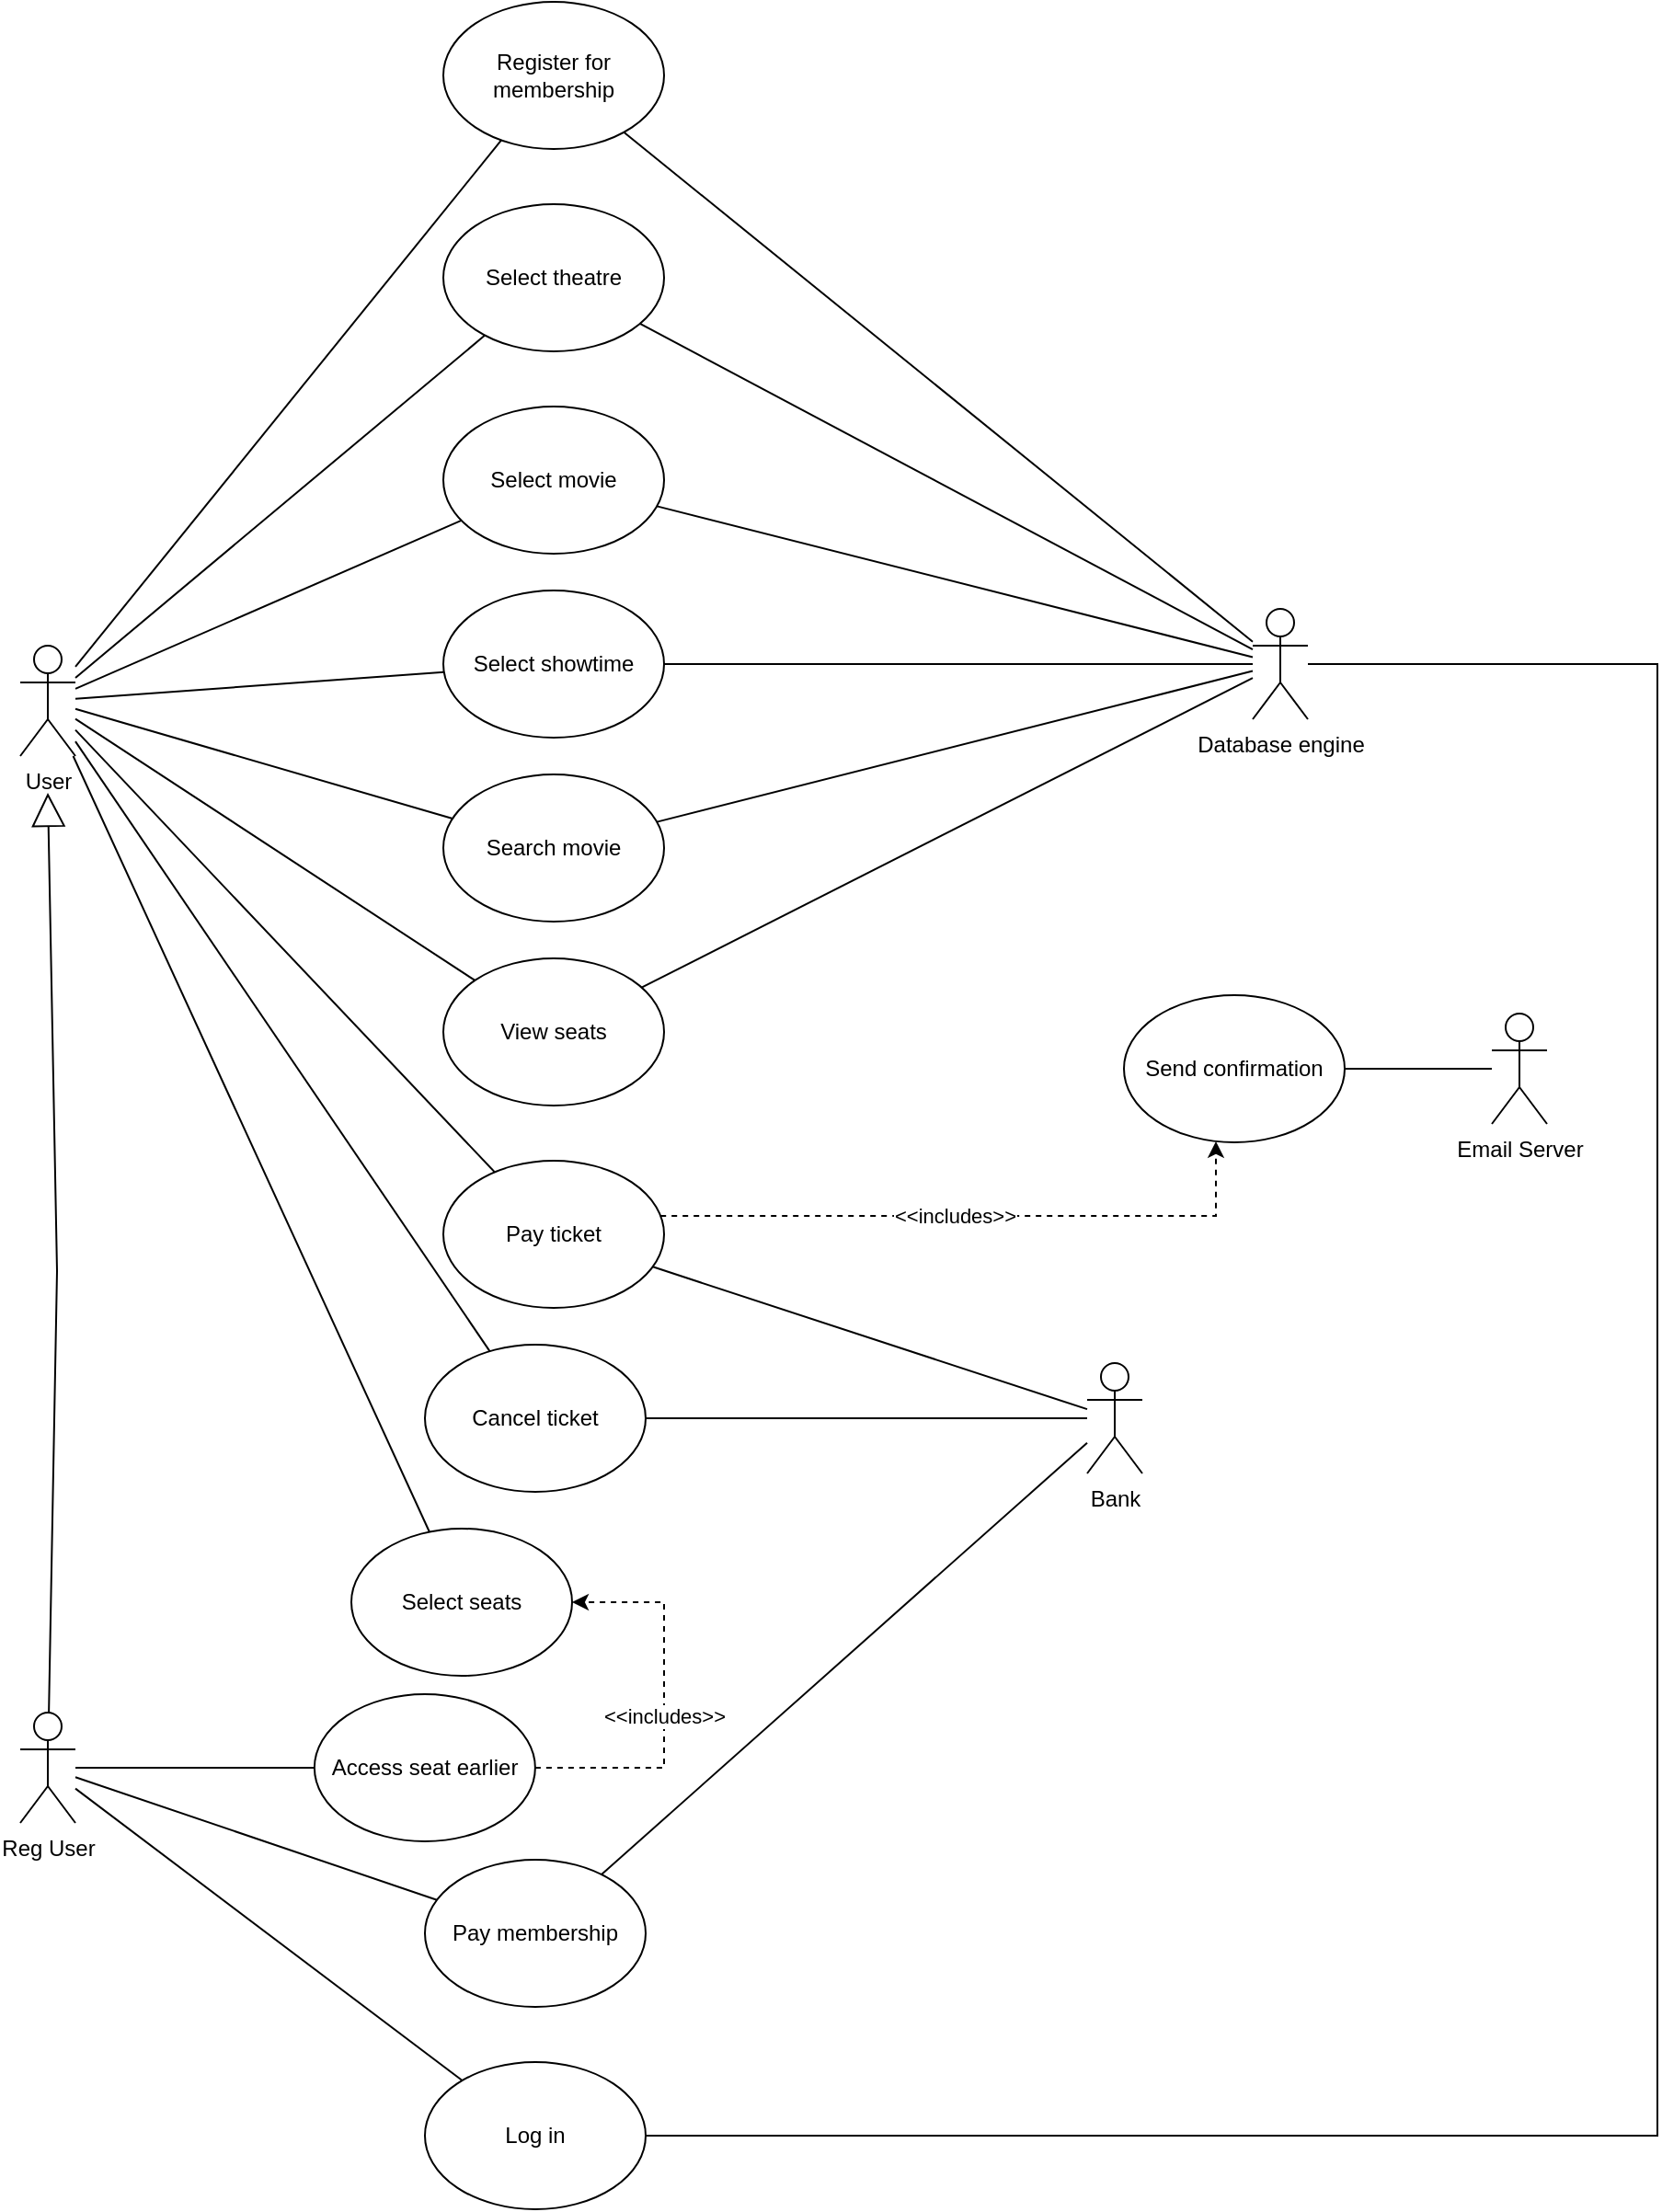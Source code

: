 <mxfile version="20.3.0" type="device" pages="6"><diagram id="EwwT003sDVzuP6_2IVuB" name="Page-1"><mxGraphModel dx="1450" dy="2575" grid="1" gridSize="10" guides="1" tooltips="1" connect="1" arrows="1" fold="1" page="1" pageScale="1" pageWidth="1100" pageHeight="1700" math="0" shadow="0"><root><mxCell id="0"/><mxCell id="1" parent="0"/><mxCell id="j4l8QPsBFkyGcEDSDybM-1" value="User" style="shape=umlActor;verticalLabelPosition=bottom;verticalAlign=top;html=1;outlineConnect=0;" parent="1" vertex="1"><mxGeometry x="80" y="260" width="30" height="60" as="geometry"/></mxCell><mxCell id="j4l8QPsBFkyGcEDSDybM-3" value="Reg User" style="shape=umlActor;verticalLabelPosition=bottom;verticalAlign=top;html=1;outlineConnect=0;" parent="1" vertex="1"><mxGeometry x="80" y="840" width="30" height="60" as="geometry"/></mxCell><mxCell id="j4l8QPsBFkyGcEDSDybM-4" value="Select theatre" style="ellipse;whiteSpace=wrap;html=1;" parent="1" vertex="1"><mxGeometry x="310" y="20" width="120" height="80" as="geometry"/></mxCell><mxCell id="j4l8QPsBFkyGcEDSDybM-5" value="Select showtime" style="ellipse;whiteSpace=wrap;html=1;" parent="1" vertex="1"><mxGeometry x="310" y="230" width="120" height="80" as="geometry"/></mxCell><mxCell id="j4l8QPsBFkyGcEDSDybM-6" value="Select seats" style="ellipse;whiteSpace=wrap;html=1;" parent="1" vertex="1"><mxGeometry x="260" y="740" width="120" height="80" as="geometry"/></mxCell><mxCell id="j4l8QPsBFkyGcEDSDybM-7" value="Select movie" style="ellipse;whiteSpace=wrap;html=1;" parent="1" vertex="1"><mxGeometry x="310" y="130" width="120" height="80" as="geometry"/></mxCell><mxCell id="j4l8QPsBFkyGcEDSDybM-9" value="Cancel ticket" style="ellipse;whiteSpace=wrap;html=1;" parent="1" vertex="1"><mxGeometry x="300" y="640" width="120" height="80" as="geometry"/></mxCell><mxCell id="j4l8QPsBFkyGcEDSDybM-10" value="Pay membership" style="ellipse;whiteSpace=wrap;html=1;" parent="1" vertex="1"><mxGeometry x="300" y="920" width="120" height="80" as="geometry"/></mxCell><mxCell id="j4l8QPsBFkyGcEDSDybM-11" value="Access seat earlier" style="ellipse;whiteSpace=wrap;html=1;" parent="1" vertex="1"><mxGeometry x="239.94" y="830" width="120" height="80" as="geometry"/></mxCell><mxCell id="j4l8QPsBFkyGcEDSDybM-13" value="View seats" style="ellipse;whiteSpace=wrap;html=1;" parent="1" vertex="1"><mxGeometry x="310" y="430" width="120" height="80" as="geometry"/></mxCell><mxCell id="j4l8QPsBFkyGcEDSDybM-14" value="Search movie" style="ellipse;whiteSpace=wrap;html=1;" parent="1" vertex="1"><mxGeometry x="310" y="330" width="120" height="80" as="geometry"/></mxCell><mxCell id="CiC4Vj2BwCKsa2XnzrX7-3" style="edgeStyle=orthogonalEdgeStyle;rounded=0;orthogonalLoop=1;jettySize=auto;html=1;startArrow=none;startFill=0;endArrow=none;endFill=0;" parent="1" source="j4l8QPsBFkyGcEDSDybM-15" target="CiC4Vj2BwCKsa2XnzrX7-2" edge="1"><mxGeometry relative="1" as="geometry"/></mxCell><mxCell id="j4l8QPsBFkyGcEDSDybM-15" value="Email Server" style="shape=umlActor;verticalLabelPosition=bottom;verticalAlign=top;html=1;outlineConnect=0;" parent="1" vertex="1"><mxGeometry x="880" y="460" width="30" height="60" as="geometry"/></mxCell><mxCell id="j4l8QPsBFkyGcEDSDybM-16" value="Bank" style="shape=umlActor;verticalLabelPosition=bottom;verticalAlign=top;html=1;outlineConnect=0;" parent="1" vertex="1"><mxGeometry x="660" y="650" width="30" height="60" as="geometry"/></mxCell><mxCell id="j4l8QPsBFkyGcEDSDybM-18" value="Database engine" style="shape=umlActor;verticalLabelPosition=bottom;verticalAlign=top;html=1;outlineConnect=0;" parent="1" vertex="1"><mxGeometry x="750" y="240" width="30" height="60" as="geometry"/></mxCell><mxCell id="j4l8QPsBFkyGcEDSDybM-22" value="" style="endArrow=none;html=1;rounded=0;" parent="1" source="j4l8QPsBFkyGcEDSDybM-1" target="j4l8QPsBFkyGcEDSDybM-4" edge="1"><mxGeometry width="50" height="50" relative="1" as="geometry"><mxPoint x="420" y="410" as="sourcePoint"/><mxPoint x="470" y="360" as="targetPoint"/></mxGeometry></mxCell><mxCell id="j4l8QPsBFkyGcEDSDybM-23" value="" style="endArrow=block;endSize=16;endFill=0;html=1;rounded=0;" parent="1" source="j4l8QPsBFkyGcEDSDybM-3" edge="1"><mxGeometry width="160" relative="1" as="geometry"><mxPoint x="240" y="460" as="sourcePoint"/><mxPoint x="95" y="340" as="targetPoint"/><Array as="points"><mxPoint x="100" y="600"/></Array></mxGeometry></mxCell><mxCell id="j4l8QPsBFkyGcEDSDybM-24" value="" style="endArrow=none;html=1;rounded=0;" parent="1" source="j4l8QPsBFkyGcEDSDybM-1" target="j4l8QPsBFkyGcEDSDybM-7" edge="1"><mxGeometry width="50" height="50" relative="1" as="geometry"><mxPoint x="120" y="300" as="sourcePoint"/><mxPoint x="330" y="300" as="targetPoint"/></mxGeometry></mxCell><mxCell id="j4l8QPsBFkyGcEDSDybM-26" value="" style="endArrow=none;html=1;rounded=0;" parent="1" source="j4l8QPsBFkyGcEDSDybM-1" target="j4l8QPsBFkyGcEDSDybM-5" edge="1"><mxGeometry width="50" height="50" relative="1" as="geometry"><mxPoint x="120.0" y="293.459" as="sourcePoint"/><mxPoint x="329.846" y="201.956" as="targetPoint"/></mxGeometry></mxCell><mxCell id="j4l8QPsBFkyGcEDSDybM-27" value="" style="endArrow=none;html=1;rounded=0;" parent="1" source="j4l8QPsBFkyGcEDSDybM-1" target="j4l8QPsBFkyGcEDSDybM-6" edge="1"><mxGeometry width="50" height="50" relative="1" as="geometry"><mxPoint x="105.0" y="300" as="sourcePoint"/><mxPoint x="320.0" y="300" as="targetPoint"/></mxGeometry></mxCell><mxCell id="j4l8QPsBFkyGcEDSDybM-28" value="" style="endArrow=none;html=1;rounded=0;" parent="1" source="j4l8QPsBFkyGcEDSDybM-1" target="j4l8QPsBFkyGcEDSDybM-8" edge="1"><mxGeometry width="50" height="50" relative="1" as="geometry"><mxPoint x="120.0" y="304.36" as="sourcePoint"/><mxPoint x="325.036" y="363.959" as="targetPoint"/></mxGeometry></mxCell><mxCell id="j4l8QPsBFkyGcEDSDybM-29" value="" style="endArrow=none;html=1;rounded=0;" parent="1" source="j4l8QPsBFkyGcEDSDybM-3" target="j4l8QPsBFkyGcEDSDybM-10" edge="1"><mxGeometry width="50" height="50" relative="1" as="geometry"><mxPoint x="120.0" y="309.812" as="sourcePoint"/><mxPoint x="337.254" y="451.931" as="targetPoint"/></mxGeometry></mxCell><mxCell id="j4l8QPsBFkyGcEDSDybM-30" value="" style="endArrow=none;html=1;rounded=0;" parent="1" source="j4l8QPsBFkyGcEDSDybM-1" target="j4l8QPsBFkyGcEDSDybM-9" edge="1"><mxGeometry width="50" height="50" relative="1" as="geometry"><mxPoint x="120.0" y="309.812" as="sourcePoint"/><mxPoint x="337.254" y="451.931" as="targetPoint"/></mxGeometry></mxCell><mxCell id="j4l8QPsBFkyGcEDSDybM-31" value="" style="endArrow=none;html=1;rounded=0;" parent="1" source="j4l8QPsBFkyGcEDSDybM-1" target="j4l8QPsBFkyGcEDSDybM-14" edge="1"><mxGeometry width="50" height="50" relative="1" as="geometry"><mxPoint x="120.0" y="287.456" as="sourcePoint"/><mxPoint x="342.616" y="101.287" as="targetPoint"/></mxGeometry></mxCell><mxCell id="j4l8QPsBFkyGcEDSDybM-33" value="" style="endArrow=none;html=1;rounded=0;" parent="1" source="j4l8QPsBFkyGcEDSDybM-1" target="j4l8QPsBFkyGcEDSDybM-13" edge="1"><mxGeometry width="50" height="50" relative="1" as="geometry"><mxPoint x="120.0" y="320.72" as="sourcePoint"/><mxPoint x="353.996" y="643.952" as="targetPoint"/></mxGeometry></mxCell><mxCell id="j4l8QPsBFkyGcEDSDybM-34" value="" style="endArrow=none;html=1;rounded=0;" parent="1" source="j4l8QPsBFkyGcEDSDybM-3" target="j4l8QPsBFkyGcEDSDybM-11" edge="1"><mxGeometry width="50" height="50" relative="1" as="geometry"><mxPoint x="120.0" y="887.053" as="sourcePoint"/><mxPoint x="311.039" y="976.879" as="targetPoint"/></mxGeometry></mxCell><mxCell id="CiC4Vj2BwCKsa2XnzrX7-12" style="edgeStyle=orthogonalEdgeStyle;rounded=0;orthogonalLoop=1;jettySize=auto;html=1;startArrow=none;startFill=0;endArrow=none;endFill=0;" parent="1" source="j4l8QPsBFkyGcEDSDybM-38" target="j4l8QPsBFkyGcEDSDybM-18" edge="1"><mxGeometry relative="1" as="geometry"><mxPoint x="700" y="150" as="targetPoint"/><Array as="points"><mxPoint x="970" y="1070"/><mxPoint x="970" y="270"/></Array></mxGeometry></mxCell><mxCell id="j4l8QPsBFkyGcEDSDybM-38" value="Log in" style="ellipse;whiteSpace=wrap;html=1;" parent="1" vertex="1"><mxGeometry x="300" y="1030" width="120" height="80" as="geometry"/></mxCell><mxCell id="j4l8QPsBFkyGcEDSDybM-39" value="" style="endArrow=none;html=1;rounded=0;" parent="1" source="j4l8QPsBFkyGcEDSDybM-3" target="j4l8QPsBFkyGcEDSDybM-38" edge="1"><mxGeometry width="50" height="50" relative="1" as="geometry"><mxPoint x="95" y="910" as="sourcePoint"/><mxPoint x="311.039" y="976.879" as="targetPoint"/></mxGeometry></mxCell><mxCell id="j4l8QPsBFkyGcEDSDybM-8" value="Pay ticket" style="ellipse;whiteSpace=wrap;html=1;" parent="1" vertex="1"><mxGeometry x="310" y="540" width="120" height="80" as="geometry"/></mxCell><mxCell id="j4l8QPsBFkyGcEDSDybM-40" value="" style="edgeStyle=orthogonalEdgeStyle;rounded=0;orthogonalLoop=1;jettySize=auto;html=1;dashed=1;endArrow=classic;startArrow=none;startFill=0;endFill=1;" parent="1" source="j4l8QPsBFkyGcEDSDybM-11" target="j4l8QPsBFkyGcEDSDybM-6" edge="1"><mxGeometry relative="1" as="geometry"><mxPoint x="359.94" y="870" as="sourcePoint"/><mxPoint x="509.94" y="600" as="targetPoint"/><Array as="points"><mxPoint x="430" y="870"/><mxPoint x="430" y="780"/></Array></mxGeometry></mxCell><mxCell id="j4l8QPsBFkyGcEDSDybM-41" value="&amp;lt;&amp;lt;includes&amp;gt;&amp;gt;" style="edgeLabel;html=1;align=center;verticalAlign=middle;resizable=0;points=[];" parent="j4l8QPsBFkyGcEDSDybM-40" vertex="1" connectable="0"><mxGeometry x="-0.065" relative="1" as="geometry"><mxPoint as="offset"/></mxGeometry></mxCell><mxCell id="j4l8QPsBFkyGcEDSDybM-42" value="" style="endArrow=none;html=1;rounded=0;" parent="1" source="j4l8QPsBFkyGcEDSDybM-8" target="j4l8QPsBFkyGcEDSDybM-16" edge="1"><mxGeometry width="50" height="50" relative="1" as="geometry"><mxPoint x="560" y="640" as="sourcePoint"/><mxPoint x="347.966" y="556.178" as="targetPoint"/></mxGeometry></mxCell><mxCell id="j4l8QPsBFkyGcEDSDybM-43" value="" style="endArrow=none;html=1;rounded=0;" parent="1" source="j4l8QPsBFkyGcEDSDybM-10" target="j4l8QPsBFkyGcEDSDybM-16" edge="1"><mxGeometry width="50" height="50" relative="1" as="geometry"><mxPoint x="440.36" y="409.598" as="sourcePoint"/><mxPoint x="640" y="580" as="targetPoint"/></mxGeometry></mxCell><mxCell id="j4l8QPsBFkyGcEDSDybM-45" value="" style="endArrow=none;html=1;rounded=0;" parent="1" source="j4l8QPsBFkyGcEDSDybM-9" target="j4l8QPsBFkyGcEDSDybM-16" edge="1"><mxGeometry width="50" height="50" relative="1" as="geometry"><mxPoint x="427.945" y="415.397" as="sourcePoint"/><mxPoint x="630" y="671.02" as="targetPoint"/></mxGeometry></mxCell><mxCell id="j4l8QPsBFkyGcEDSDybM-46" value="" style="endArrow=none;html=1;rounded=0;" parent="1" source="j4l8QPsBFkyGcEDSDybM-4" target="j4l8QPsBFkyGcEDSDybM-18" edge="1"><mxGeometry width="50" height="50" relative="1" as="geometry"><mxPoint x="120" y="293.459" as="sourcePoint"/><mxPoint x="329.846" y="201.956" as="targetPoint"/></mxGeometry></mxCell><mxCell id="j4l8QPsBFkyGcEDSDybM-47" value="" style="endArrow=none;html=1;rounded=0;" parent="1" source="j4l8QPsBFkyGcEDSDybM-7" target="j4l8QPsBFkyGcEDSDybM-18" edge="1"><mxGeometry width="50" height="50" relative="1" as="geometry"><mxPoint x="428.443" y="93.601" as="sourcePoint"/><mxPoint x="610" y="182.653" as="targetPoint"/></mxGeometry></mxCell><mxCell id="j4l8QPsBFkyGcEDSDybM-48" value="" style="endArrow=none;html=1;rounded=0;" parent="1" source="j4l8QPsBFkyGcEDSDybM-5" target="j4l8QPsBFkyGcEDSDybM-18" edge="1"><mxGeometry width="50" height="50" relative="1" as="geometry"><mxPoint x="438.443" y="103.601" as="sourcePoint"/><mxPoint x="620" y="192.653" as="targetPoint"/></mxGeometry></mxCell><mxCell id="j4l8QPsBFkyGcEDSDybM-49" value="" style="endArrow=none;html=1;rounded=0;" parent="1" source="j4l8QPsBFkyGcEDSDybM-18" target="j4l8QPsBFkyGcEDSDybM-14" edge="1"><mxGeometry width="50" height="50" relative="1" as="geometry"><mxPoint x="448.443" y="113.601" as="sourcePoint"/><mxPoint x="630" y="202.653" as="targetPoint"/></mxGeometry></mxCell><mxCell id="j4l8QPsBFkyGcEDSDybM-50" value="" style="endArrow=none;html=1;rounded=0;" parent="1" source="j4l8QPsBFkyGcEDSDybM-13" target="j4l8QPsBFkyGcEDSDybM-18" edge="1"><mxGeometry width="50" height="50" relative="1" as="geometry"><mxPoint x="458.443" y="123.601" as="sourcePoint"/><mxPoint x="640" y="212.653" as="targetPoint"/></mxGeometry></mxCell><mxCell id="CiC4Vj2BwCKsa2XnzrX7-2" value="Send confirmation" style="ellipse;whiteSpace=wrap;html=1;" parent="1" vertex="1"><mxGeometry x="680" y="450" width="120" height="80" as="geometry"/></mxCell><mxCell id="CiC4Vj2BwCKsa2XnzrX7-5" value="" style="edgeStyle=orthogonalEdgeStyle;rounded=0;orthogonalLoop=1;jettySize=auto;html=1;dashed=1;endArrow=classic;startArrow=none;startFill=0;endFill=1;" parent="1" source="j4l8QPsBFkyGcEDSDybM-8" target="CiC4Vj2BwCKsa2XnzrX7-2" edge="1"><mxGeometry relative="1" as="geometry"><mxPoint x="730.92" y="620" as="sourcePoint"/><mxPoint x="729.015" y="520" as="targetPoint"/><Array as="points"><mxPoint x="730" y="570"/></Array></mxGeometry></mxCell><mxCell id="CiC4Vj2BwCKsa2XnzrX7-6" value="&amp;lt;&amp;lt;includes&amp;gt;&amp;gt;" style="edgeLabel;html=1;align=center;verticalAlign=middle;resizable=0;points=[];" parent="CiC4Vj2BwCKsa2XnzrX7-5" vertex="1" connectable="0"><mxGeometry x="-0.065" relative="1" as="geometry"><mxPoint as="offset"/></mxGeometry></mxCell><mxCell id="CiC4Vj2BwCKsa2XnzrX7-9" value="Register for membership" style="ellipse;whiteSpace=wrap;html=1;" parent="1" vertex="1"><mxGeometry x="310" y="-90" width="120" height="80" as="geometry"/></mxCell><mxCell id="CiC4Vj2BwCKsa2XnzrX7-10" value="" style="endArrow=none;html=1;rounded=0;" parent="1" source="j4l8QPsBFkyGcEDSDybM-1" target="CiC4Vj2BwCKsa2XnzrX7-9" edge="1"><mxGeometry width="50" height="50" relative="1" as="geometry"><mxPoint x="120" y="287.455" as="sourcePoint"/><mxPoint x="342.601" y="101.279" as="targetPoint"/></mxGeometry></mxCell><mxCell id="CiC4Vj2BwCKsa2XnzrX7-11" value="" style="endArrow=none;html=1;rounded=0;" parent="1" source="CiC4Vj2BwCKsa2XnzrX7-9" target="j4l8QPsBFkyGcEDSDybM-18" edge="1"><mxGeometry width="50" height="50" relative="1" as="geometry"><mxPoint x="130" y="297.455" as="sourcePoint"/><mxPoint x="352.601" y="111.279" as="targetPoint"/></mxGeometry></mxCell></root></mxGraphModel></diagram><diagram name="UseCase2" id="inI1HNaVdbxyG1kp_Kck"><mxGraphModel dx="1450" dy="2575" grid="1" gridSize="10" guides="1" tooltips="1" connect="1" arrows="1" fold="1" page="1" pageScale="1" pageWidth="1100" pageHeight="1700" math="0" shadow="0"><root><mxCell id="DIQkPd9qRkufzPIo1zwK-0"/><mxCell id="DIQkPd9qRkufzPIo1zwK-1" parent="DIQkPd9qRkufzPIo1zwK-0"/><mxCell id="DIQkPd9qRkufzPIo1zwK-2" value="User" style="shape=umlActor;verticalLabelPosition=bottom;verticalAlign=top;html=1;outlineConnect=0;" parent="DIQkPd9qRkufzPIo1zwK-1" vertex="1"><mxGeometry x="80" y="260" width="30" height="60" as="geometry"/></mxCell><mxCell id="DIQkPd9qRkufzPIo1zwK-3" value="Reg User" style="shape=umlActor;verticalLabelPosition=bottom;verticalAlign=top;html=1;outlineConnect=0;" parent="DIQkPd9qRkufzPIo1zwK-1" vertex="1"><mxGeometry x="80" y="840" width="30" height="60" as="geometry"/></mxCell><mxCell id="YS6lApBDp9A4YcdNpSa_-1" style="edgeStyle=orthogonalEdgeStyle;rounded=0;orthogonalLoop=1;jettySize=auto;html=1;startArrow=none;startFill=0;endArrow=block;endFill=0;dashed=1;" parent="DIQkPd9qRkufzPIo1zwK-1" source="YS6lApBDp9A4YcdNpSa_-0" target="DIQkPd9qRkufzPIo1zwK-4" edge="1"><mxGeometry relative="1" as="geometry"/></mxCell><mxCell id="YS6lApBDp9A4YcdNpSa_-3" value="&amp;lt;&amp;lt;extends&amp;gt;&amp;gt;" style="edgeLabel;html=1;align=center;verticalAlign=middle;resizable=0;points=[];" parent="YS6lApBDp9A4YcdNpSa_-1" vertex="1" connectable="0"><mxGeometry x="-0.26" y="-3" relative="1" as="geometry"><mxPoint x="-13" y="-3" as="offset"/></mxGeometry></mxCell><mxCell id="DIQkPd9qRkufzPIo1zwK-4" value="Search theatre" style="ellipse;whiteSpace=wrap;html=1;" parent="DIQkPd9qRkufzPIo1zwK-1" vertex="1"><mxGeometry x="290" y="40" width="120" height="80" as="geometry"/></mxCell><mxCell id="DIQkPd9qRkufzPIo1zwK-5" value="View showtime" style="ellipse;whiteSpace=wrap;html=1;" parent="DIQkPd9qRkufzPIo1zwK-1" vertex="1"><mxGeometry x="290" y="230" width="120" height="80" as="geometry"/></mxCell><mxCell id="DIQkPd9qRkufzPIo1zwK-6" value="Select seats" style="ellipse;whiteSpace=wrap;html=1;" parent="DIQkPd9qRkufzPIo1zwK-1" vertex="1"><mxGeometry x="500" y="380" width="120" height="80" as="geometry"/></mxCell><mxCell id="DIQkPd9qRkufzPIo1zwK-7" value="Search movie" style="ellipse;whiteSpace=wrap;html=1;" parent="DIQkPd9qRkufzPIo1zwK-1" vertex="1"><mxGeometry x="290" y="130" width="120" height="80" as="geometry"/></mxCell><mxCell id="DIQkPd9qRkufzPIo1zwK-8" value="Cancel ticket" style="ellipse;whiteSpace=wrap;html=1;" parent="DIQkPd9qRkufzPIo1zwK-1" vertex="1"><mxGeometry x="300" y="640" width="120" height="80" as="geometry"/></mxCell><mxCell id="DIQkPd9qRkufzPIo1zwK-9" value="Pay membership" style="ellipse;whiteSpace=wrap;html=1;" parent="DIQkPd9qRkufzPIo1zwK-1" vertex="1"><mxGeometry x="310" y="860" width="120" height="80" as="geometry"/></mxCell><mxCell id="DIQkPd9qRkufzPIo1zwK-10" value="Access seat earlier" style="ellipse;whiteSpace=wrap;html=1;" parent="DIQkPd9qRkufzPIo1zwK-1" vertex="1"><mxGeometry x="300" y="750" width="120" height="80" as="geometry"/></mxCell><mxCell id="DIQkPd9qRkufzPIo1zwK-11" value="View seats" style="ellipse;whiteSpace=wrap;html=1;" parent="DIQkPd9qRkufzPIo1zwK-1" vertex="1"><mxGeometry x="290" y="380" width="120" height="80" as="geometry"/></mxCell><mxCell id="DIQkPd9qRkufzPIo1zwK-13" style="edgeStyle=orthogonalEdgeStyle;rounded=0;orthogonalLoop=1;jettySize=auto;html=1;startArrow=none;startFill=0;endArrow=none;endFill=0;" parent="DIQkPd9qRkufzPIo1zwK-1" source="DIQkPd9qRkufzPIo1zwK-14" target="DIQkPd9qRkufzPIo1zwK-42" edge="1"><mxGeometry relative="1" as="geometry"/></mxCell><mxCell id="DIQkPd9qRkufzPIo1zwK-14" value="Email Server" style="shape=umlActor;verticalLabelPosition=bottom;verticalAlign=top;html=1;outlineConnect=0;" parent="DIQkPd9qRkufzPIo1zwK-1" vertex="1"><mxGeometry x="830" y="550" width="30" height="60" as="geometry"/></mxCell><mxCell id="DIQkPd9qRkufzPIo1zwK-15" value="Bank" style="shape=umlActor;verticalLabelPosition=bottom;verticalAlign=top;html=1;outlineConnect=0;" parent="DIQkPd9qRkufzPIo1zwK-1" vertex="1"><mxGeometry x="660" y="650" width="30" height="60" as="geometry"/></mxCell><mxCell id="DIQkPd9qRkufzPIo1zwK-16" value="Database engine" style="shape=umlActor;verticalLabelPosition=bottom;verticalAlign=top;html=1;outlineConnect=0;" parent="DIQkPd9qRkufzPIo1zwK-1" vertex="1"><mxGeometry x="750" y="240" width="30" height="60" as="geometry"/></mxCell><mxCell id="DIQkPd9qRkufzPIo1zwK-17" value="" style="endArrow=none;html=1;rounded=0;" parent="DIQkPd9qRkufzPIo1zwK-1" source="DIQkPd9qRkufzPIo1zwK-2" target="DIQkPd9qRkufzPIo1zwK-4" edge="1"><mxGeometry width="50" height="50" relative="1" as="geometry"><mxPoint x="420" y="410" as="sourcePoint"/><mxPoint x="470" y="360" as="targetPoint"/></mxGeometry></mxCell><mxCell id="DIQkPd9qRkufzPIo1zwK-18" value="" style="endArrow=block;endSize=16;endFill=0;html=1;rounded=0;" parent="DIQkPd9qRkufzPIo1zwK-1" source="DIQkPd9qRkufzPIo1zwK-3" edge="1"><mxGeometry width="160" relative="1" as="geometry"><mxPoint x="240" y="460" as="sourcePoint"/><mxPoint x="95" y="340" as="targetPoint"/><Array as="points"><mxPoint x="100" y="600"/></Array></mxGeometry></mxCell><mxCell id="DIQkPd9qRkufzPIo1zwK-19" value="" style="endArrow=none;html=1;rounded=0;" parent="DIQkPd9qRkufzPIo1zwK-1" source="DIQkPd9qRkufzPIo1zwK-2" target="DIQkPd9qRkufzPIo1zwK-7" edge="1"><mxGeometry width="50" height="50" relative="1" as="geometry"><mxPoint x="120" y="300" as="sourcePoint"/><mxPoint x="330" y="300" as="targetPoint"/></mxGeometry></mxCell><mxCell id="DIQkPd9qRkufzPIo1zwK-20" value="" style="endArrow=none;html=1;rounded=0;" parent="DIQkPd9qRkufzPIo1zwK-1" source="DIQkPd9qRkufzPIo1zwK-2" target="DIQkPd9qRkufzPIo1zwK-5" edge="1"><mxGeometry width="50" height="50" relative="1" as="geometry"><mxPoint x="120.0" y="293.459" as="sourcePoint"/><mxPoint x="329.846" y="201.956" as="targetPoint"/></mxGeometry></mxCell><mxCell id="DIQkPd9qRkufzPIo1zwK-22" value="" style="endArrow=none;html=1;rounded=0;" parent="DIQkPd9qRkufzPIo1zwK-1" source="DIQkPd9qRkufzPIo1zwK-2" target="DIQkPd9qRkufzPIo1zwK-31" edge="1"><mxGeometry width="50" height="50" relative="1" as="geometry"><mxPoint x="120.0" y="304.36" as="sourcePoint"/><mxPoint x="325.036" y="363.959" as="targetPoint"/></mxGeometry></mxCell><mxCell id="DIQkPd9qRkufzPIo1zwK-23" value="" style="endArrow=none;html=1;rounded=0;" parent="DIQkPd9qRkufzPIo1zwK-1" source="DIQkPd9qRkufzPIo1zwK-3" target="DIQkPd9qRkufzPIo1zwK-9" edge="1"><mxGeometry width="50" height="50" relative="1" as="geometry"><mxPoint x="120.0" y="309.812" as="sourcePoint"/><mxPoint x="337.254" y="451.931" as="targetPoint"/></mxGeometry></mxCell><mxCell id="DIQkPd9qRkufzPIo1zwK-24" value="" style="endArrow=none;html=1;rounded=0;" parent="DIQkPd9qRkufzPIo1zwK-1" source="DIQkPd9qRkufzPIo1zwK-2" target="DIQkPd9qRkufzPIo1zwK-8" edge="1"><mxGeometry width="50" height="50" relative="1" as="geometry"><mxPoint x="120.0" y="309.812" as="sourcePoint"/><mxPoint x="337.254" y="451.931" as="targetPoint"/></mxGeometry></mxCell><mxCell id="DIQkPd9qRkufzPIo1zwK-26" value="" style="endArrow=none;html=1;rounded=0;" parent="DIQkPd9qRkufzPIo1zwK-1" source="DIQkPd9qRkufzPIo1zwK-2" target="DIQkPd9qRkufzPIo1zwK-11" edge="1"><mxGeometry width="50" height="50" relative="1" as="geometry"><mxPoint x="120.0" y="320.72" as="sourcePoint"/><mxPoint x="353.996" y="643.952" as="targetPoint"/></mxGeometry></mxCell><mxCell id="DIQkPd9qRkufzPIo1zwK-27" value="" style="endArrow=none;html=1;rounded=0;" parent="DIQkPd9qRkufzPIo1zwK-1" source="DIQkPd9qRkufzPIo1zwK-3" target="DIQkPd9qRkufzPIo1zwK-10" edge="1"><mxGeometry width="50" height="50" relative="1" as="geometry"><mxPoint x="120.0" y="887.053" as="sourcePoint"/><mxPoint x="311.039" y="976.879" as="targetPoint"/></mxGeometry></mxCell><mxCell id="DIQkPd9qRkufzPIo1zwK-28" style="edgeStyle=orthogonalEdgeStyle;rounded=0;orthogonalLoop=1;jettySize=auto;html=1;startArrow=none;startFill=0;endArrow=none;endFill=0;" parent="DIQkPd9qRkufzPIo1zwK-1" source="DIQkPd9qRkufzPIo1zwK-29" target="DIQkPd9qRkufzPIo1zwK-16" edge="1"><mxGeometry relative="1" as="geometry"><mxPoint x="700" y="150" as="targetPoint"/><Array as="points"><mxPoint x="970" y="1000"/><mxPoint x="970" y="270"/></Array></mxGeometry></mxCell><mxCell id="DIQkPd9qRkufzPIo1zwK-29" value="Log in" style="ellipse;whiteSpace=wrap;html=1;" parent="DIQkPd9qRkufzPIo1zwK-1" vertex="1"><mxGeometry x="310" y="960" width="120" height="80" as="geometry"/></mxCell><mxCell id="DIQkPd9qRkufzPIo1zwK-30" value="" style="endArrow=none;html=1;rounded=0;" parent="DIQkPd9qRkufzPIo1zwK-1" source="DIQkPd9qRkufzPIo1zwK-3" target="DIQkPd9qRkufzPIo1zwK-29" edge="1"><mxGeometry width="50" height="50" relative="1" as="geometry"><mxPoint x="95" y="910" as="sourcePoint"/><mxPoint x="311.039" y="976.879" as="targetPoint"/></mxGeometry></mxCell><mxCell id="DIQkPd9qRkufzPIo1zwK-31" value="Pay ticket" style="ellipse;whiteSpace=wrap;html=1;" parent="DIQkPd9qRkufzPIo1zwK-1" vertex="1"><mxGeometry x="310" y="540" width="120" height="80" as="geometry"/></mxCell><mxCell id="DIQkPd9qRkufzPIo1zwK-32" value="" style="edgeStyle=orthogonalEdgeStyle;rounded=0;orthogonalLoop=1;jettySize=auto;html=1;dashed=1;endArrow=classic;startArrow=none;startFill=0;endFill=1;" parent="DIQkPd9qRkufzPIo1zwK-1" source="DIQkPd9qRkufzPIo1zwK-10" target="DIQkPd9qRkufzPIo1zwK-11" edge="1"><mxGeometry relative="1" as="geometry"><mxPoint x="359.94" y="870" as="sourcePoint"/><mxPoint x="509.94" y="600" as="targetPoint"/><Array as="points"><mxPoint x="270" y="790"/><mxPoint x="270" y="500"/><mxPoint x="350" y="500"/></Array></mxGeometry></mxCell><mxCell id="DIQkPd9qRkufzPIo1zwK-33" value="&amp;lt;&amp;lt;includes&amp;gt;&amp;gt;" style="edgeLabel;html=1;align=center;verticalAlign=middle;resizable=0;points=[];" parent="DIQkPd9qRkufzPIo1zwK-32" vertex="1" connectable="0"><mxGeometry x="-0.065" relative="1" as="geometry"><mxPoint as="offset"/></mxGeometry></mxCell><mxCell id="DIQkPd9qRkufzPIo1zwK-34" value="" style="endArrow=none;html=1;rounded=0;" parent="DIQkPd9qRkufzPIo1zwK-1" source="DIQkPd9qRkufzPIo1zwK-31" target="DIQkPd9qRkufzPIo1zwK-15" edge="1"><mxGeometry width="50" height="50" relative="1" as="geometry"><mxPoint x="560" y="640" as="sourcePoint"/><mxPoint x="347.966" y="556.178" as="targetPoint"/></mxGeometry></mxCell><mxCell id="DIQkPd9qRkufzPIo1zwK-35" value="" style="endArrow=none;html=1;rounded=0;" parent="DIQkPd9qRkufzPIo1zwK-1" source="DIQkPd9qRkufzPIo1zwK-9" target="DIQkPd9qRkufzPIo1zwK-15" edge="1"><mxGeometry width="50" height="50" relative="1" as="geometry"><mxPoint x="440.36" y="409.598" as="sourcePoint"/><mxPoint x="640" y="580" as="targetPoint"/></mxGeometry></mxCell><mxCell id="DIQkPd9qRkufzPIo1zwK-36" value="" style="endArrow=none;html=1;rounded=0;" parent="DIQkPd9qRkufzPIo1zwK-1" source="DIQkPd9qRkufzPIo1zwK-8" target="DIQkPd9qRkufzPIo1zwK-15" edge="1"><mxGeometry width="50" height="50" relative="1" as="geometry"><mxPoint x="427.945" y="415.397" as="sourcePoint"/><mxPoint x="630" y="671.02" as="targetPoint"/></mxGeometry></mxCell><mxCell id="DIQkPd9qRkufzPIo1zwK-37" value="" style="endArrow=none;html=1;rounded=0;exitX=1;exitY=0.5;exitDx=0;exitDy=0;" parent="DIQkPd9qRkufzPIo1zwK-1" source="YS6lApBDp9A4YcdNpSa_-0" target="DIQkPd9qRkufzPIo1zwK-16" edge="1"><mxGeometry width="50" height="50" relative="1" as="geometry"><mxPoint x="730" y="90" as="sourcePoint"/><mxPoint x="329.846" y="201.956" as="targetPoint"/></mxGeometry></mxCell><mxCell id="DIQkPd9qRkufzPIo1zwK-38" value="" style="endArrow=none;html=1;rounded=0;" parent="DIQkPd9qRkufzPIo1zwK-1" source="YS6lApBDp9A4YcdNpSa_-6" target="DIQkPd9qRkufzPIo1zwK-16" edge="1"><mxGeometry width="50" height="50" relative="1" as="geometry"><mxPoint x="460" y="220" as="sourcePoint"/><mxPoint x="610" y="182.653" as="targetPoint"/></mxGeometry></mxCell><mxCell id="DIQkPd9qRkufzPIo1zwK-39" value="" style="endArrow=none;html=1;rounded=0;" parent="DIQkPd9qRkufzPIo1zwK-1" source="YS6lApBDp9A4YcdNpSa_-7" target="DIQkPd9qRkufzPIo1zwK-16" edge="1"><mxGeometry width="50" height="50" relative="1" as="geometry"><mxPoint x="438.443" y="103.601" as="sourcePoint"/><mxPoint x="620" y="192.653" as="targetPoint"/></mxGeometry></mxCell><mxCell id="DIQkPd9qRkufzPIo1zwK-41" value="" style="endArrow=none;html=1;rounded=0;" parent="DIQkPd9qRkufzPIo1zwK-1" source="DIQkPd9qRkufzPIo1zwK-6" target="DIQkPd9qRkufzPIo1zwK-16" edge="1"><mxGeometry width="50" height="50" relative="1" as="geometry"><mxPoint x="710" y="380" as="sourcePoint"/><mxPoint x="640" y="212.653" as="targetPoint"/></mxGeometry></mxCell><mxCell id="DIQkPd9qRkufzPIo1zwK-42" value="Send confirmation" style="ellipse;whiteSpace=wrap;html=1;" parent="DIQkPd9qRkufzPIo1zwK-1" vertex="1"><mxGeometry x="540" y="540" width="120" height="80" as="geometry"/></mxCell><mxCell id="DIQkPd9qRkufzPIo1zwK-43" value="" style="edgeStyle=orthogonalEdgeStyle;rounded=0;orthogonalLoop=1;jettySize=auto;html=1;dashed=1;endArrow=classic;startArrow=none;startFill=0;endFill=1;" parent="DIQkPd9qRkufzPIo1zwK-1" source="DIQkPd9qRkufzPIo1zwK-31" target="DIQkPd9qRkufzPIo1zwK-42" edge="1"><mxGeometry relative="1" as="geometry"><mxPoint x="730.92" y="620" as="sourcePoint"/><mxPoint x="729.015" y="520" as="targetPoint"/><Array as="points"><mxPoint x="540" y="580"/><mxPoint x="540" y="580"/></Array></mxGeometry></mxCell><mxCell id="DIQkPd9qRkufzPIo1zwK-44" value="&amp;lt;&amp;lt;includes&amp;gt;&amp;gt;" style="edgeLabel;html=1;align=center;verticalAlign=middle;resizable=0;points=[];" parent="DIQkPd9qRkufzPIo1zwK-43" vertex="1" connectable="0"><mxGeometry x="-0.065" relative="1" as="geometry"><mxPoint as="offset"/></mxGeometry></mxCell><mxCell id="DIQkPd9qRkufzPIo1zwK-45" value="Register for membership" style="ellipse;whiteSpace=wrap;html=1;" parent="DIQkPd9qRkufzPIo1zwK-1" vertex="1"><mxGeometry x="310" y="-90" width="120" height="80" as="geometry"/></mxCell><mxCell id="DIQkPd9qRkufzPIo1zwK-46" value="" style="endArrow=none;html=1;rounded=0;" parent="DIQkPd9qRkufzPIo1zwK-1" source="DIQkPd9qRkufzPIo1zwK-2" target="DIQkPd9qRkufzPIo1zwK-45" edge="1"><mxGeometry width="50" height="50" relative="1" as="geometry"><mxPoint x="120" y="287.455" as="sourcePoint"/><mxPoint x="342.601" y="101.279" as="targetPoint"/></mxGeometry></mxCell><mxCell id="DIQkPd9qRkufzPIo1zwK-47" value="" style="endArrow=none;html=1;rounded=0;edgeStyle=orthogonalEdgeStyle;" parent="DIQkPd9qRkufzPIo1zwK-1" source="DIQkPd9qRkufzPIo1zwK-45" target="DIQkPd9qRkufzPIo1zwK-16" edge="1"><mxGeometry width="50" height="50" relative="1" as="geometry"><mxPoint x="810" y="-50" as="sourcePoint"/><mxPoint x="352.601" y="111.279" as="targetPoint"/></mxGeometry></mxCell><mxCell id="YS6lApBDp9A4YcdNpSa_-0" value="Select theatre" style="ellipse;whiteSpace=wrap;html=1;" parent="DIQkPd9qRkufzPIo1zwK-1" vertex="1"><mxGeometry x="510" y="40" width="120" height="80" as="geometry"/></mxCell><mxCell id="YS6lApBDp9A4YcdNpSa_-4" style="edgeStyle=orthogonalEdgeStyle;rounded=0;orthogonalLoop=1;jettySize=auto;html=1;startArrow=block;startFill=0;endArrow=none;endFill=0;dashed=1;" parent="DIQkPd9qRkufzPIo1zwK-1" source="DIQkPd9qRkufzPIo1zwK-7" target="YS6lApBDp9A4YcdNpSa_-6" edge="1"><mxGeometry relative="1" as="geometry"><mxPoint x="410" y="170" as="sourcePoint"/></mxGeometry></mxCell><mxCell id="YS6lApBDp9A4YcdNpSa_-5" value="&amp;lt;&amp;lt;extends&amp;gt;&amp;gt;" style="edgeLabel;html=1;align=center;verticalAlign=middle;resizable=0;points=[];" parent="YS6lApBDp9A4YcdNpSa_-4" vertex="1" connectable="0"><mxGeometry x="-0.26" y="-3" relative="1" as="geometry"><mxPoint x="13" y="-3" as="offset"/></mxGeometry></mxCell><mxCell id="YS6lApBDp9A4YcdNpSa_-6" value="Select movie" style="ellipse;whiteSpace=wrap;html=1;" parent="DIQkPd9qRkufzPIo1zwK-1" vertex="1"><mxGeometry x="510" y="130" width="120" height="80" as="geometry"/></mxCell><mxCell id="YS6lApBDp9A4YcdNpSa_-7" value="Select showtime" style="ellipse;whiteSpace=wrap;html=1;" parent="DIQkPd9qRkufzPIo1zwK-1" vertex="1"><mxGeometry x="500" y="230" width="120" height="80" as="geometry"/></mxCell><mxCell id="YS6lApBDp9A4YcdNpSa_-8" style="edgeStyle=orthogonalEdgeStyle;rounded=0;orthogonalLoop=1;jettySize=auto;html=1;startArrow=block;startFill=0;endArrow=none;endFill=0;dashed=1;" parent="DIQkPd9qRkufzPIo1zwK-1" source="DIQkPd9qRkufzPIo1zwK-5" target="YS6lApBDp9A4YcdNpSa_-7" edge="1"><mxGeometry relative="1" as="geometry"><mxPoint x="430" y="269.5" as="sourcePoint"/><mxPoint x="530" y="269.5" as="targetPoint"/><Array as="points"/></mxGeometry></mxCell><mxCell id="YS6lApBDp9A4YcdNpSa_-9" value="&amp;lt;&amp;lt;extends&amp;gt;&amp;gt;" style="edgeLabel;html=1;align=center;verticalAlign=middle;resizable=0;points=[];" parent="YS6lApBDp9A4YcdNpSa_-8" vertex="1" connectable="0"><mxGeometry x="-0.26" y="-3" relative="1" as="geometry"><mxPoint x="13" y="-3" as="offset"/></mxGeometry></mxCell><mxCell id="YS6lApBDp9A4YcdNpSa_-12" style="edgeStyle=orthogonalEdgeStyle;rounded=0;orthogonalLoop=1;jettySize=auto;html=1;startArrow=block;startFill=0;endArrow=none;endFill=0;dashed=1;" parent="DIQkPd9qRkufzPIo1zwK-1" source="DIQkPd9qRkufzPIo1zwK-11" target="DIQkPd9qRkufzPIo1zwK-6" edge="1"><mxGeometry relative="1" as="geometry"><mxPoint x="420" y="280" as="sourcePoint"/><mxPoint x="520" y="420" as="targetPoint"/><Array as="points"/></mxGeometry></mxCell><mxCell id="YS6lApBDp9A4YcdNpSa_-13" value="&amp;lt;&amp;lt;extends&amp;gt;&amp;gt;" style="edgeLabel;html=1;align=center;verticalAlign=middle;resizable=0;points=[];" parent="YS6lApBDp9A4YcdNpSa_-12" vertex="1" connectable="0"><mxGeometry x="-0.26" y="-3" relative="1" as="geometry"><mxPoint x="13" y="-3" as="offset"/></mxGeometry></mxCell></root></mxGraphModel></diagram><diagram id="XtElKJfd06wXjisFrNYs" name="Activity diagram"><mxGraphModel dx="3406" dy="1029" grid="1" gridSize="10" guides="1" tooltips="1" connect="1" arrows="1" fold="1" page="1" pageScale="1" pageWidth="1700" pageHeight="1100" math="0" shadow="0"><root><mxCell id="0"/><mxCell id="1" parent="0"/><mxCell id="YsGGEiwKrsEeqZAmWg4b-1" value="GUI" style="swimlane;" parent="1" vertex="1"><mxGeometry x="-780" y="40" width="980" height="1280" as="geometry"/></mxCell><mxCell id="YsGGEiwKrsEeqZAmWg4b-9" value="" style="ellipse;html=1;shape=startState;fillColor=#000000;strokeColor=#ff0000;" parent="YsGGEiwKrsEeqZAmWg4b-1" vertex="1"><mxGeometry x="495" y="50" width="30" height="30" as="geometry"/></mxCell><mxCell id="G6QSLIJgksvA1pFeZKKt-5" value="display homepage" style="rounded=1;whiteSpace=wrap;html=1;arcSize=40;fontColor=#000000;fillColor=#ffffc0;strokeColor=#ff0000;" parent="YsGGEiwKrsEeqZAmWg4b-1" vertex="1"><mxGeometry x="450" y="130" width="120" height="40" as="geometry"/></mxCell><mxCell id="G6QSLIJgksvA1pFeZKKt-8" value="" style="edgeStyle=orthogonalEdgeStyle;html=1;verticalAlign=bottom;endArrow=open;endSize=8;strokeColor=#ff0000;rounded=0;dashed=1;" parent="YsGGEiwKrsEeqZAmWg4b-1" source="YsGGEiwKrsEeqZAmWg4b-9" target="G6QSLIJgksvA1pFeZKKt-5" edge="1"><mxGeometry relative="1" as="geometry"><mxPoint x="520" y="240" as="targetPoint"/><mxPoint x="520" y="180.0" as="sourcePoint"/></mxGeometry></mxCell><mxCell id="G6QSLIJgksvA1pFeZKKt-12" value="View Movie" style="rounded=1;whiteSpace=wrap;html=1;arcSize=40;fontColor=#000000;fillColor=#ffffc0;strokeColor=#ff0000;" parent="YsGGEiwKrsEeqZAmWg4b-1" vertex="1"><mxGeometry x="130" y="330" width="120" height="40" as="geometry"/></mxCell><mxCell id="EbFnTSp9l5UrA4lvNhBz-1" value="Select Movie" style="rounded=1;whiteSpace=wrap;html=1;arcSize=40;fontColor=#000000;fillColor=#ffffc0;strokeColor=#ff0000;" parent="YsGGEiwKrsEeqZAmWg4b-1" vertex="1"><mxGeometry x="130" y="420" width="120" height="40" as="geometry"/></mxCell><mxCell id="EbFnTSp9l5UrA4lvNhBz-2" value="" style="html=1;verticalAlign=bottom;endArrow=open;endSize=8;strokeColor=#ff0000;rounded=0;dashed=1;" parent="YsGGEiwKrsEeqZAmWg4b-1" source="G6QSLIJgksvA1pFeZKKt-5" target="G6QSLIJgksvA1pFeZKKt-12" edge="1"><mxGeometry relative="1" as="geometry"><mxPoint x="644.865" y="347.568" as="targetPoint"/><mxPoint x="510" y="240" as="sourcePoint"/></mxGeometry></mxCell><mxCell id="EbFnTSp9l5UrA4lvNhBz-4" value="" style="html=1;verticalAlign=bottom;endArrow=open;endSize=8;strokeColor=#ff0000;rounded=0;dashed=1;" parent="YsGGEiwKrsEeqZAmWg4b-1" source="G6QSLIJgksvA1pFeZKKt-12" target="EbFnTSp9l5UrA4lvNhBz-1" edge="1"><mxGeometry relative="1" as="geometry"><mxPoint x="200" y="340" as="targetPoint"/><mxPoint x="190" y="350" as="sourcePoint"/></mxGeometry></mxCell><mxCell id="EbFnTSp9l5UrA4lvNhBz-5" value="View Theater" style="rounded=1;whiteSpace=wrap;html=1;arcSize=40;fontColor=#000000;fillColor=#ffffc0;strokeColor=#ff0000;" parent="YsGGEiwKrsEeqZAmWg4b-1" vertex="1"><mxGeometry x="130" y="510" width="120" height="40" as="geometry"/></mxCell><mxCell id="i266ieGQl3DpGQVtlzVu-21" value="" style="edgeStyle=none;rounded=0;orthogonalLoop=1;jettySize=auto;html=1;dashed=1;strokeColor=#FF0000;startArrow=none;startFill=0;endArrow=open;endFill=0;elbow=vertical;" parent="YsGGEiwKrsEeqZAmWg4b-1" source="EbFnTSp9l5UrA4lvNhBz-6" target="i266ieGQl3DpGQVtlzVu-18" edge="1"><mxGeometry relative="1" as="geometry"/></mxCell><mxCell id="EbFnTSp9l5UrA4lvNhBz-6" value="Select Theater" style="rounded=1;whiteSpace=wrap;html=1;arcSize=40;fontColor=#000000;fillColor=#ffffc0;strokeColor=#ff0000;" parent="YsGGEiwKrsEeqZAmWg4b-1" vertex="1"><mxGeometry x="130" y="600" width="120" height="40" as="geometry"/></mxCell><mxCell id="EbFnTSp9l5UrA4lvNhBz-7" value="" style="html=1;verticalAlign=bottom;endArrow=open;endSize=8;strokeColor=#ff0000;rounded=0;dashed=1;" parent="YsGGEiwKrsEeqZAmWg4b-1" source="EbFnTSp9l5UrA4lvNhBz-5" target="EbFnTSp9l5UrA4lvNhBz-6" edge="1"><mxGeometry relative="1" as="geometry"><mxPoint x="810" y="480" as="targetPoint"/><mxPoint x="800" y="490" as="sourcePoint"/></mxGeometry></mxCell><mxCell id="EbFnTSp9l5UrA4lvNhBz-10" value="View Seat" style="rounded=1;whiteSpace=wrap;html=1;arcSize=40;fontColor=#000000;fillColor=#ffffc0;strokeColor=#ff0000;" parent="YsGGEiwKrsEeqZAmWg4b-1" vertex="1"><mxGeometry x="130" y="870" width="120" height="40" as="geometry"/></mxCell><mxCell id="EbFnTSp9l5UrA4lvNhBz-13" value="" style="edgeStyle=orthogonalEdgeStyle;html=1;verticalAlign=bottom;endArrow=open;endSize=8;strokeColor=#ff0000;rounded=0;dashed=1;" parent="YsGGEiwKrsEeqZAmWg4b-1" source="EbFnTSp9l5UrA4lvNhBz-1" target="EbFnTSp9l5UrA4lvNhBz-5" edge="1"><mxGeometry relative="1" as="geometry"><mxPoint x="400" y="500" as="targetPoint"/><mxPoint x="400" y="440" as="sourcePoint"/></mxGeometry></mxCell><mxCell id="EbFnTSp9l5UrA4lvNhBz-16" value="" style="edgeStyle=orthogonalEdgeStyle;html=1;verticalAlign=bottom;endArrow=open;endSize=8;strokeColor=#ff0000;rounded=0;dashed=1;" parent="YsGGEiwKrsEeqZAmWg4b-1" source="EbFnTSp9l5UrA4lvNhBz-10" target="G6QSLIJgksvA1pFeZKKt-12" edge="1"><mxGeometry relative="1" as="geometry"><mxPoint x="400" y="500" as="targetPoint"/><mxPoint x="400" y="440" as="sourcePoint"/><Array as="points"><mxPoint x="280" y="890"/><mxPoint x="280" y="350"/></Array></mxGeometry></mxCell><mxCell id="EbFnTSp9l5UrA4lvNhBz-17" value="" style="edgeStyle=orthogonalEdgeStyle;html=1;verticalAlign=bottom;endArrow=open;endSize=8;strokeColor=#ff0000;rounded=0;dashed=1;" parent="YsGGEiwKrsEeqZAmWg4b-1" source="EbFnTSp9l5UrA4lvNhBz-5" edge="1"><mxGeometry relative="1" as="geometry"><mxPoint x="250" y="350" as="targetPoint"/><mxPoint x="260" y="720.053" as="sourcePoint"/><Array as="points"><mxPoint x="280" y="530"/><mxPoint x="280" y="350"/></Array></mxGeometry></mxCell><mxCell id="EbFnTSp9l5UrA4lvNhBz-18" value="Select Seat" style="rounded=1;whiteSpace=wrap;html=1;arcSize=40;fontColor=#000000;fillColor=#ffffc0;strokeColor=#ff0000;" parent="YsGGEiwKrsEeqZAmWg4b-1" vertex="1"><mxGeometry x="130" y="960" width="120" height="40" as="geometry"/></mxCell><mxCell id="EbFnTSp9l5UrA4lvNhBz-19" value="" style="html=1;verticalAlign=bottom;endArrow=open;endSize=8;strokeColor=#ff0000;rounded=0;dashed=1;" parent="YsGGEiwKrsEeqZAmWg4b-1" source="EbFnTSp9l5UrA4lvNhBz-10" target="EbFnTSp9l5UrA4lvNhBz-18" edge="1"><mxGeometry relative="1" as="geometry"><mxPoint x="200" y="880" as="targetPoint"/><mxPoint x="200" y="830" as="sourcePoint"/></mxGeometry></mxCell><mxCell id="EbFnTSp9l5UrA4lvNhBz-21" value="Make payment" style="rounded=1;whiteSpace=wrap;html=1;arcSize=40;fontColor=#000000;fillColor=#ffffc0;strokeColor=#ff0000;" parent="YsGGEiwKrsEeqZAmWg4b-1" vertex="1"><mxGeometry x="130" y="1060" width="120" height="40" as="geometry"/></mxCell><mxCell id="EbFnTSp9l5UrA4lvNhBz-23" value="" style="html=1;verticalAlign=bottom;endArrow=open;endSize=8;strokeColor=#ff0000;rounded=0;dashed=1;" parent="YsGGEiwKrsEeqZAmWg4b-1" source="EbFnTSp9l5UrA4lvNhBz-18" target="EbFnTSp9l5UrA4lvNhBz-21" edge="1"><mxGeometry relative="1" as="geometry"><mxPoint x="200" y="970" as="targetPoint"/><mxPoint x="200" y="920" as="sourcePoint"/></mxGeometry></mxCell><mxCell id="sBqYMz_vCWVs9a8CiHqi-12" value="Error message" style="rounded=1;whiteSpace=wrap;html=1;arcSize=40;fontColor=#000000;fillColor=#ffffc0;strokeColor=#ff0000;" parent="YsGGEiwKrsEeqZAmWg4b-1" vertex="1"><mxGeometry x="790" y="130" width="120" height="40" as="geometry"/></mxCell><mxCell id="sBqYMz_vCWVs9a8CiHqi-13" value="" style="html=1;verticalAlign=bottom;endArrow=open;endSize=8;strokeColor=#ff0000;rounded=0;dashed=1;startArrow=none;" parent="YsGGEiwKrsEeqZAmWg4b-1" source="sBqYMz_vCWVs9a8CiHqi-12" target="G6QSLIJgksvA1pFeZKKt-5" edge="1"><mxGeometry relative="1" as="geometry"><mxPoint x="1160" y="270" as="targetPoint"/><mxPoint x="880" y="270" as="sourcePoint"/></mxGeometry></mxCell><mxCell id="sBqYMz_vCWVs9a8CiHqi-14" value="Log in" style="rounded=1;whiteSpace=wrap;html=1;arcSize=40;fontColor=#000000;fillColor=#ffffc0;strokeColor=#ff0000;" parent="YsGGEiwKrsEeqZAmWg4b-1" vertex="1"><mxGeometry x="450" y="340" width="120" height="40" as="geometry"/></mxCell><mxCell id="sBqYMz_vCWVs9a8CiHqi-15" value="" style="html=1;verticalAlign=bottom;endArrow=open;endSize=8;strokeColor=#ff0000;rounded=0;dashed=1;" parent="YsGGEiwKrsEeqZAmWg4b-1" source="G6QSLIJgksvA1pFeZKKt-5" target="sBqYMz_vCWVs9a8CiHqi-14" edge="1"><mxGeometry relative="1" as="geometry"><mxPoint x="520" y="440" as="targetPoint"/><mxPoint x="520" y="350" as="sourcePoint"/></mxGeometry></mxCell><mxCell id="sBqYMz_vCWVs9a8CiHqi-16" value="Confirmation page" style="rounded=1;whiteSpace=wrap;html=1;arcSize=40;fontColor=#000000;fillColor=#ffffc0;strokeColor=#ff0000;" parent="YsGGEiwKrsEeqZAmWg4b-1" vertex="1"><mxGeometry x="790" y="50" width="120" height="40" as="geometry"/></mxCell><mxCell id="sBqYMz_vCWVs9a8CiHqi-18" value="" style="html=1;verticalAlign=bottom;endArrow=open;endSize=8;strokeColor=#ff0000;rounded=0;dashed=1;startArrow=none;" parent="YsGGEiwKrsEeqZAmWg4b-1" source="sBqYMz_vCWVs9a8CiHqi-16" target="G6QSLIJgksvA1pFeZKKt-5" edge="1"><mxGeometry relative="1" as="geometry"><mxPoint x="580" y="160" as="targetPoint"/><mxPoint x="800" y="160" as="sourcePoint"/></mxGeometry></mxCell><mxCell id="LOMo8IP5apBpOLO3-ojY-5" value="Register for membership" style="rounded=1;whiteSpace=wrap;html=1;arcSize=40;fontColor=#000000;fillColor=#ffffc0;strokeColor=#ff0000;" parent="YsGGEiwKrsEeqZAmWg4b-1" vertex="1"><mxGeometry x="790" y="210" width="120" height="40" as="geometry"/></mxCell><mxCell id="EbFnTSp9l5UrA4lvNhBz-3" value="" style="html=1;verticalAlign=bottom;endArrow=open;endSize=8;strokeColor=#ff0000;rounded=0;dashed=1;" parent="YsGGEiwKrsEeqZAmWg4b-1" source="G6QSLIJgksvA1pFeZKKt-5" target="LOMo8IP5apBpOLO3-ojY-5" edge="1"><mxGeometry relative="1" as="geometry"><mxPoint x="690" y="340" as="targetPoint"/><mxPoint x="630" y="235" as="sourcePoint"/></mxGeometry></mxCell><mxCell id="i266ieGQl3DpGQVtlzVu-5" value="" style="edgeStyle=orthogonalEdgeStyle;rounded=0;orthogonalLoop=1;jettySize=auto;html=1;dashed=1;strokeColor=#FF0000;startArrow=none;startFill=0;endArrow=open;endFill=0;" parent="YsGGEiwKrsEeqZAmWg4b-1" source="i266ieGQl3DpGQVtlzVu-1" target="i266ieGQl3DpGQVtlzVu-4" edge="1"><mxGeometry relative="1" as="geometry"/></mxCell><mxCell id="i266ieGQl3DpGQVtlzVu-1" value="Display authenticated homepage" style="rounded=1;whiteSpace=wrap;html=1;arcSize=40;fontColor=#000000;fillColor=#ffffc0;strokeColor=#ff0000;" parent="YsGGEiwKrsEeqZAmWg4b-1" vertex="1"><mxGeometry x="450" y="540" width="120" height="40" as="geometry"/></mxCell><mxCell id="i266ieGQl3DpGQVtlzVu-2" value="" style="html=1;verticalAlign=bottom;endArrow=open;endSize=8;strokeColor=#ff0000;rounded=0;dashed=1;elbow=vertical;" parent="YsGGEiwKrsEeqZAmWg4b-1" source="i266ieGQl3DpGQVtlzVu-1" target="G6QSLIJgksvA1pFeZKKt-12" edge="1"><mxGeometry relative="1" as="geometry"><mxPoint x="232" y="340" as="targetPoint"/><mxPoint x="488" y="180" as="sourcePoint"/></mxGeometry></mxCell><mxCell id="i266ieGQl3DpGQVtlzVu-4" value="Pay membership" style="rounded=1;whiteSpace=wrap;html=1;arcSize=40;fontColor=#000000;fillColor=#ffffc0;strokeColor=#ff0000;" parent="YsGGEiwKrsEeqZAmWg4b-1" vertex="1"><mxGeometry x="450" y="690" width="120" height="40" as="geometry"/></mxCell><mxCell id="i266ieGQl3DpGQVtlzVu-13" style="edgeStyle=orthogonalEdgeStyle;rounded=0;orthogonalLoop=1;jettySize=auto;html=1;dashed=1;strokeColor=#FF0000;startArrow=none;startFill=0;endArrow=open;endFill=0;" parent="YsGGEiwKrsEeqZAmWg4b-1" source="i266ieGQl3DpGQVtlzVu-11" target="i266ieGQl3DpGQVtlzVu-1" edge="1"><mxGeometry relative="1" as="geometry"/></mxCell><mxCell id="i266ieGQl3DpGQVtlzVu-11" value="Confirmation page" style="rounded=1;whiteSpace=wrap;html=1;arcSize=40;fontColor=#000000;fillColor=#ffffc0;strokeColor=#ff0000;" parent="YsGGEiwKrsEeqZAmWg4b-1" vertex="1"><mxGeometry x="810" y="540" width="120" height="40" as="geometry"/></mxCell><mxCell id="i266ieGQl3DpGQVtlzVu-18" value="View showtime" style="rounded=1;whiteSpace=wrap;html=1;arcSize=40;fontColor=#000000;fillColor=#ffffc0;strokeColor=#ff0000;" parent="YsGGEiwKrsEeqZAmWg4b-1" vertex="1"><mxGeometry x="130" y="690" width="120" height="40" as="geometry"/></mxCell><mxCell id="i266ieGQl3DpGQVtlzVu-19" value="Select showtime" style="rounded=1;whiteSpace=wrap;html=1;arcSize=40;fontColor=#000000;fillColor=#ffffc0;strokeColor=#ff0000;" parent="YsGGEiwKrsEeqZAmWg4b-1" vertex="1"><mxGeometry x="130" y="780" width="120" height="40" as="geometry"/></mxCell><mxCell id="i266ieGQl3DpGQVtlzVu-20" value="" style="html=1;verticalAlign=bottom;endArrow=open;endSize=8;strokeColor=#ff0000;rounded=0;dashed=1;" parent="YsGGEiwKrsEeqZAmWg4b-1" source="i266ieGQl3DpGQVtlzVu-18" target="i266ieGQl3DpGQVtlzVu-19" edge="1"><mxGeometry relative="1" as="geometry"><mxPoint x="1590" y="620" as="targetPoint"/><mxPoint x="1580" y="630" as="sourcePoint"/></mxGeometry></mxCell><mxCell id="i266ieGQl3DpGQVtlzVu-23" value="" style="edgeStyle=orthogonalEdgeStyle;html=1;verticalAlign=bottom;endArrow=open;endSize=8;strokeColor=#ff0000;rounded=0;dashed=1;" parent="YsGGEiwKrsEeqZAmWg4b-1" source="i266ieGQl3DpGQVtlzVu-18" target="G6QSLIJgksvA1pFeZKKt-12" edge="1"><mxGeometry relative="1" as="geometry"><mxPoint x="260" y="360" as="targetPoint"/><mxPoint x="260" y="900" as="sourcePoint"/><Array as="points"><mxPoint x="280" y="710"/><mxPoint x="280" y="350"/></Array></mxGeometry></mxCell><mxCell id="bl_Ze7IplvQ6ZPtjnJTo-4" value="No seat message" style="rounded=1;whiteSpace=wrap;html=1;arcSize=40;fontColor=#000000;fillColor=#ffffc0;strokeColor=#ff0000;" vertex="1" parent="YsGGEiwKrsEeqZAmWg4b-1"><mxGeometry x="810" y="630" width="120" height="40" as="geometry"/></mxCell><mxCell id="bl_Ze7IplvQ6ZPtjnJTo-7" style="edgeStyle=none;rounded=0;orthogonalLoop=1;jettySize=auto;html=1;dashed=1;strokeColor=#FF0000;startArrow=none;startFill=0;endArrow=open;endFill=0;elbow=vertical;" edge="1" parent="YsGGEiwKrsEeqZAmWg4b-1" source="bl_Ze7IplvQ6ZPtjnJTo-4" target="i266ieGQl3DpGQVtlzVu-1"><mxGeometry relative="1" as="geometry"><mxPoint x="1160" y="790" as="sourcePoint"/><mxPoint x="1160" y="680.0" as="targetPoint"/></mxGeometry></mxCell><mxCell id="zN614LOBNtOPRNjV6Xm5-1" value="Cancel ticket" style="rounded=1;whiteSpace=wrap;html=1;arcSize=40;fontColor=#000000;fillColor=#ffffc0;strokeColor=#ff0000;" vertex="1" parent="YsGGEiwKrsEeqZAmWg4b-1"><mxGeometry x="630" y="690" width="120" height="40" as="geometry"/></mxCell><mxCell id="zN614LOBNtOPRNjV6Xm5-2" value="" style="rounded=0;orthogonalLoop=1;jettySize=auto;html=1;dashed=1;strokeColor=#FF0000;startArrow=none;startFill=0;endArrow=open;endFill=0;" edge="1" parent="YsGGEiwKrsEeqZAmWg4b-1" source="i266ieGQl3DpGQVtlzVu-1" target="zN614LOBNtOPRNjV6Xm5-1"><mxGeometry relative="1" as="geometry"><mxPoint x="590" y="640.0" as="sourcePoint"/><mxPoint x="590" y="750.0" as="targetPoint"/></mxGeometry></mxCell><mxCell id="YsGGEiwKrsEeqZAmWg4b-2" value="Database" style="swimlane;" parent="1" vertex="1"><mxGeometry x="550" y="40" width="290" height="890" as="geometry"/></mxCell><mxCell id="sBqYMz_vCWVs9a8CiHqi-1" value="Create new user" style="rounded=1;whiteSpace=wrap;html=1;arcSize=40;fontColor=#000000;fillColor=#ffffc0;strokeColor=#ff0000;" parent="YsGGEiwKrsEeqZAmWg4b-2" vertex="1"><mxGeometry x="80" y="130" width="120" height="40" as="geometry"/></mxCell><mxCell id="i266ieGQl3DpGQVtlzVu-25" value="Retrieve seat map" style="rounded=1;whiteSpace=wrap;html=1;arcSize=40;fontColor=#000000;fillColor=#ffffc0;strokeColor=#ff0000;" parent="YsGGEiwKrsEeqZAmWg4b-2" vertex="1"><mxGeometry x="80" y="780" width="120" height="40" as="geometry"/></mxCell><mxCell id="YsGGEiwKrsEeqZAmWg4b-7" value="Business service" style="swimlane;" parent="1" vertex="1"><mxGeometry x="270" y="40" width="200" height="1060" as="geometry"/></mxCell><mxCell id="sBqYMz_vCWVs9a8CiHqi-8" value="" style="rhombus;whiteSpace=wrap;html=1;fillColor=#ffffc0;strokeColor=#ff0000;" parent="YsGGEiwKrsEeqZAmWg4b-7" vertex="1"><mxGeometry x="60" y="130" width="80" height="40" as="geometry"/></mxCell><mxCell id="sBqYMz_vCWVs9a8CiHqi-3" value="Validate user info" style="rounded=1;whiteSpace=wrap;html=1;arcSize=40;fontColor=#000000;fillColor=#ffffc0;strokeColor=#ff0000;" parent="YsGGEiwKrsEeqZAmWg4b-7" vertex="1"><mxGeometry x="40" y="210" width="120" height="40" as="geometry"/></mxCell><mxCell id="sBqYMz_vCWVs9a8CiHqi-11" value="" style="html=1;verticalAlign=bottom;endArrow=open;endSize=8;strokeColor=#ff0000;rounded=0;dashed=1;" parent="YsGGEiwKrsEeqZAmWg4b-7" source="sBqYMz_vCWVs9a8CiHqi-3" target="sBqYMz_vCWVs9a8CiHqi-8" edge="1"><mxGeometry relative="1" as="geometry"><mxPoint x="342.857" y="388.571" as="targetPoint"/><mxPoint x="150" y="260" as="sourcePoint"/></mxGeometry></mxCell><mxCell id="i266ieGQl3DpGQVtlzVu-17" value="Check available seats" style="rounded=1;whiteSpace=wrap;html=1;arcSize=40;fontColor=#000000;fillColor=#ffffc0;strokeColor=#ff0000;" parent="YsGGEiwKrsEeqZAmWg4b-7" vertex="1"><mxGeometry x="40" y="780" width="120" height="40" as="geometry"/></mxCell><mxCell id="bl_Ze7IplvQ6ZPtjnJTo-1" value="" style="rhombus;whiteSpace=wrap;html=1;fillColor=#ffffc0;strokeColor=#ff0000;" vertex="1" parent="YsGGEiwKrsEeqZAmWg4b-7"><mxGeometry x="60" y="630" width="80" height="40" as="geometry"/></mxCell><mxCell id="i266ieGQl3DpGQVtlzVu-26" style="edgeStyle=none;rounded=0;orthogonalLoop=1;jettySize=auto;html=1;dashed=1;strokeColor=#FF0000;startArrow=none;startFill=0;endArrow=open;endFill=0;elbow=vertical;" parent="YsGGEiwKrsEeqZAmWg4b-7" source="i266ieGQl3DpGQVtlzVu-17" target="bl_Ze7IplvQ6ZPtjnJTo-1" edge="1"><mxGeometry relative="1" as="geometry"/></mxCell><mxCell id="bl_Ze7IplvQ6ZPtjnJTo-8" value="Check credentials" style="rounded=1;whiteSpace=wrap;html=1;arcSize=40;fontColor=#000000;fillColor=#ffffc0;strokeColor=#ff0000;" vertex="1" parent="YsGGEiwKrsEeqZAmWg4b-7"><mxGeometry x="40" y="430" width="120" height="40" as="geometry"/></mxCell><mxCell id="i266ieGQl3DpGQVtlzVu-15" value="" style="rhombus;whiteSpace=wrap;html=1;fillColor=#ffffc0;strokeColor=#ff0000;" parent="YsGGEiwKrsEeqZAmWg4b-7" vertex="1"><mxGeometry x="60" y="330" width="80" height="40" as="geometry"/></mxCell><mxCell id="bl_Ze7IplvQ6ZPtjnJTo-9" value="" style="html=1;verticalAlign=bottom;endArrow=open;endSize=8;strokeColor=#ff0000;rounded=0;dashed=1;edgeStyle=orthogonalEdgeStyle;" edge="1" parent="YsGGEiwKrsEeqZAmWg4b-7" source="bl_Ze7IplvQ6ZPtjnJTo-8" target="i266ieGQl3DpGQVtlzVu-15"><mxGeometry relative="1" as="geometry"><mxPoint x="330" y="450" as="targetPoint"/><mxPoint x="-529.941" y="390.0" as="sourcePoint"/><Array as="points"/></mxGeometry></mxCell><mxCell id="YsGGEiwKrsEeqZAmWg4b-8" value="Email Server" style="swimlane;" parent="1" vertex="1"><mxGeometry x="1170" y="40" width="200" height="980" as="geometry"/></mxCell><mxCell id="sBqYMz_vCWVs9a8CiHqi-28" value="Send confirmation email" style="rounded=1;whiteSpace=wrap;html=1;arcSize=40;fontColor=#000000;fillColor=#ffffc0;strokeColor=#ff0000;" parent="YsGGEiwKrsEeqZAmWg4b-8" vertex="1"><mxGeometry x="50" y="880" width="120" height="40" as="geometry"/></mxCell><mxCell id="EbFnTSp9l5UrA4lvNhBz-22" value="" style="edgeStyle=orthogonalEdgeStyle;html=1;verticalAlign=bottom;endArrow=open;endSize=8;strokeColor=#ff0000;rounded=0;dashed=1;" parent="1" source="EbFnTSp9l5UrA4lvNhBz-21" target="EbFnTSp9l5UrA4lvNhBz-20" edge="1"><mxGeometry relative="1" as="geometry"><mxPoint x="110" y="540" as="targetPoint"/><mxPoint x="110" y="480" as="sourcePoint"/></mxGeometry></mxCell><mxCell id="sBqYMz_vCWVs9a8CiHqi-9" value="valid" style="edgeStyle=orthogonalEdgeStyle;html=1;align=left;verticalAlign=bottom;endArrow=open;endSize=8;strokeColor=#ff0000;rounded=0;dashed=1;" parent="1" source="sBqYMz_vCWVs9a8CiHqi-8" target="sBqYMz_vCWVs9a8CiHqi-1" edge="1"><mxGeometry x="-1" relative="1" as="geometry"><mxPoint x="570" y="390" as="targetPoint"/><Array as="points"><mxPoint x="660" y="190"/></Array></mxGeometry></mxCell><mxCell id="sBqYMz_vCWVs9a8CiHqi-10" value="not valid" style="edgeStyle=orthogonalEdgeStyle;html=1;align=left;verticalAlign=top;endArrow=open;endSize=8;strokeColor=#ff0000;rounded=0;dashed=1;" parent="1" source="sBqYMz_vCWVs9a8CiHqi-8" target="sBqYMz_vCWVs9a8CiHqi-12" edge="1"><mxGeometry x="-0.538" y="-20" relative="1" as="geometry"><mxPoint x="260" y="300" as="targetPoint"/><mxPoint as="offset"/></mxGeometry></mxCell><mxCell id="YsGGEiwKrsEeqZAmWg4b-6" value="Bank" style="swimlane;" parent="1" vertex="1"><mxGeometry x="920" y="40" width="200" height="980" as="geometry"/></mxCell><mxCell id="i266ieGQl3DpGQVtlzVu-7" style="edgeStyle=orthogonalEdgeStyle;rounded=0;orthogonalLoop=1;jettySize=auto;html=1;dashed=1;strokeColor=#FF0000;startArrow=none;startFill=0;endArrow=open;endFill=0;" parent="YsGGEiwKrsEeqZAmWg4b-6" source="EbFnTSp9l5UrA4lvNhBz-20" target="i266ieGQl3DpGQVtlzVu-6" edge="1"><mxGeometry relative="1" as="geometry"/></mxCell><mxCell id="EbFnTSp9l5UrA4lvNhBz-20" value="Process payment" style="rounded=1;whiteSpace=wrap;html=1;arcSize=40;fontColor=#000000;fillColor=#ffffc0;strokeColor=#ff0000;" parent="YsGGEiwKrsEeqZAmWg4b-6" vertex="1"><mxGeometry x="40" y="880" width="120" height="40" as="geometry"/></mxCell><mxCell id="i266ieGQl3DpGQVtlzVu-6" value="" style="rhombus;whiteSpace=wrap;html=1;fillColor=#ffffc0;strokeColor=#ff0000;" parent="YsGGEiwKrsEeqZAmWg4b-6" vertex="1"><mxGeometry x="60" y="540" width="80" height="40" as="geometry"/></mxCell><mxCell id="sBqYMz_vCWVs9a8CiHqi-17" value="" style="edgeStyle=orthogonalEdgeStyle;html=1;align=left;verticalAlign=top;endArrow=open;endSize=8;strokeColor=#ff0000;rounded=0;dashed=1;" parent="1" source="sBqYMz_vCWVs9a8CiHqi-1" target="sBqYMz_vCWVs9a8CiHqi-16" edge="1"><mxGeometry x="-0.75" y="-10" relative="1" as="geometry"><mxPoint x="-320" y="200" as="targetPoint"/><mxPoint x="-300" y="500" as="sourcePoint"/><Array as="points"><mxPoint x="690" y="110"/></Array><mxPoint as="offset"/></mxGeometry></mxCell><mxCell id="EbFnTSp9l5UrA4lvNhBz-28" value="" style="html=1;verticalAlign=bottom;endArrow=open;endSize=8;strokeColor=#ff0000;rounded=0;dashed=1;startArrow=none;" parent="1" source="LOMo8IP5apBpOLO3-ojY-5" target="sBqYMz_vCWVs9a8CiHqi-3" edge="1"><mxGeometry relative="1" as="geometry"><mxPoint x="240" y="400" as="targetPoint"/><mxPoint x="572.105" y="160" as="sourcePoint"/></mxGeometry></mxCell><mxCell id="sBqYMz_vCWVs9a8CiHqi-25" value="" style="edgeStyle=orthogonalEdgeStyle;html=1;align=left;verticalAlign=top;endArrow=open;endSize=8;strokeColor=#ff0000;rounded=0;dashed=1;" parent="1" target="G6QSLIJgksvA1pFeZKKt-5" edge="1" source="i266ieGQl3DpGQVtlzVu-15"><mxGeometry x="-0.75" y="-10" relative="1" as="geometry"><mxPoint x="140" y="120.0" as="targetPoint"/><mxPoint x="700.059" y="470" as="sourcePoint"/><Array as="points"><mxPoint x="-20" y="390"/><mxPoint x="-20" y="330"/><mxPoint x="-230" y="330"/></Array><mxPoint as="offset"/></mxGeometry></mxCell><mxCell id="i266ieGQl3DpGQVtlzVu-14" value="invalid credentials" style="edgeLabel;html=1;align=center;verticalAlign=middle;resizable=0;points=[];" parent="sBqYMz_vCWVs9a8CiHqi-25" vertex="1" connectable="0"><mxGeometry x="-0.838" y="5" relative="1" as="geometry"><mxPoint x="-140" y="-25" as="offset"/></mxGeometry></mxCell><mxCell id="sBqYMz_vCWVs9a8CiHqi-27" value="" style="edgeStyle=orthogonalEdgeStyle;html=1;align=left;verticalAlign=top;endArrow=open;endSize=8;strokeColor=#ff0000;rounded=0;dashed=1;" parent="1" source="i266ieGQl3DpGQVtlzVu-6" target="sBqYMz_vCWVs9a8CiHqi-16" edge="1"><mxGeometry x="-0.75" y="-10" relative="1" as="geometry"><mxPoint x="140" y="120" as="targetPoint"/><mxPoint x="1050" y="620" as="sourcePoint"/><Array as="points"><mxPoint x="1020" y="110"/></Array><mxPoint as="offset"/></mxGeometry></mxCell><mxCell id="i266ieGQl3DpGQVtlzVu-9" value="Unregistered user" style="edgeLabel;html=1;align=center;verticalAlign=middle;resizable=0;points=[];" parent="sBqYMz_vCWVs9a8CiHqi-27" vertex="1" connectable="0"><mxGeometry x="-0.871" y="-2" relative="1" as="geometry"><mxPoint x="-2" y="48" as="offset"/></mxGeometry></mxCell><mxCell id="sBqYMz_vCWVs9a8CiHqi-29" style="edgeStyle=none;rounded=0;orthogonalLoop=1;jettySize=auto;html=1;dashed=1;strokeColor=#FF0000;startArrow=none;startFill=0;endArrow=open;endFill=0;" parent="1" source="EbFnTSp9l5UrA4lvNhBz-20" target="sBqYMz_vCWVs9a8CiHqi-28" edge="1"><mxGeometry relative="1" as="geometry"/></mxCell><mxCell id="LOMo8IP5apBpOLO3-ojY-4" value="" style="html=1;verticalAlign=bottom;endArrow=open;endSize=8;strokeColor=#ff0000;rounded=0;dashed=1;edgeStyle=orthogonalEdgeStyle;" parent="1" source="sBqYMz_vCWVs9a8CiHqi-14" target="bl_Ze7IplvQ6ZPtjnJTo-8" edge="1"><mxGeometry relative="1" as="geometry"><mxPoint x="250" y="490" as="targetPoint"/><mxPoint x="-390" y="350" as="sourcePoint"/><Array as="points"><mxPoint x="-270" y="490"/></Array></mxGeometry></mxCell><mxCell id="i266ieGQl3DpGQVtlzVu-3" value="" style="html=1;verticalAlign=bottom;endArrow=open;endSize=8;strokeColor=#ff0000;rounded=0;dashed=1;edgeStyle=orthogonalEdgeStyle;" parent="1" target="i266ieGQl3DpGQVtlzVu-11" edge="1" source="i266ieGQl3DpGQVtlzVu-15"><mxGeometry relative="1" as="geometry"><mxPoint x="650" y="500" as="targetPoint"/><mxPoint x="700.059" y="510" as="sourcePoint"/><Array as="points"><mxPoint x="510" y="390"/><mxPoint x="510" y="600"/></Array></mxGeometry></mxCell><mxCell id="i266ieGQl3DpGQVtlzVu-16" value="Valid credentials" style="edgeLabel;html=1;align=center;verticalAlign=middle;resizable=0;points=[];" parent="i266ieGQl3DpGQVtlzVu-3" vertex="1" connectable="0"><mxGeometry x="-0.92" y="-2" relative="1" as="geometry"><mxPoint x="2" y="14" as="offset"/></mxGeometry></mxCell><mxCell id="i266ieGQl3DpGQVtlzVu-8" style="edgeStyle=orthogonalEdgeStyle;rounded=0;orthogonalLoop=1;jettySize=auto;html=1;dashed=1;strokeColor=#FF0000;startArrow=none;startFill=0;endArrow=open;endFill=0;" parent="1" source="i266ieGQl3DpGQVtlzVu-6" target="i266ieGQl3DpGQVtlzVu-11" edge="1"><mxGeometry relative="1" as="geometry"><mxPoint x="70" y="600" as="targetPoint"/></mxGeometry></mxCell><mxCell id="i266ieGQl3DpGQVtlzVu-10" value="Registered user" style="edgeLabel;html=1;align=center;verticalAlign=middle;resizable=0;points=[];" parent="i266ieGQl3DpGQVtlzVu-8" vertex="1" connectable="0"><mxGeometry x="-0.815" y="3" relative="1" as="geometry"><mxPoint x="49" y="-13" as="offset"/></mxGeometry></mxCell><mxCell id="i266ieGQl3DpGQVtlzVu-12" value="" style="edgeStyle=orthogonalEdgeStyle;rounded=0;orthogonalLoop=1;jettySize=auto;html=1;dashed=1;strokeColor=#FF0000;startArrow=none;startFill=0;endArrow=open;endFill=0;" parent="1" source="i266ieGQl3DpGQVtlzVu-4" target="EbFnTSp9l5UrA4lvNhBz-20" edge="1"><mxGeometry relative="1" as="geometry"><mxPoint x="-260" y="630" as="sourcePoint"/><mxPoint x="-260" y="740" as="targetPoint"/><Array as="points"><mxPoint x="-270" y="940"/></Array></mxGeometry></mxCell><mxCell id="i266ieGQl3DpGQVtlzVu-24" style="edgeStyle=none;rounded=0;orthogonalLoop=1;jettySize=auto;html=1;dashed=1;strokeColor=#FF0000;startArrow=none;startFill=0;endArrow=open;endFill=0;elbow=vertical;" parent="1" source="i266ieGQl3DpGQVtlzVu-19" target="i266ieGQl3DpGQVtlzVu-17" edge="1"><mxGeometry relative="1" as="geometry"/></mxCell><mxCell id="i266ieGQl3DpGQVtlzVu-27" style="edgeStyle=orthogonalEdgeStyle;rounded=0;orthogonalLoop=1;jettySize=auto;html=1;dashed=1;strokeColor=#FF0000;startArrow=none;startFill=0;endArrow=open;endFill=0;elbow=vertical;" parent="1" source="i266ieGQl3DpGQVtlzVu-25" target="EbFnTSp9l5UrA4lvNhBz-10" edge="1"><mxGeometry relative="1" as="geometry"><Array as="points"><mxPoint x="690" y="990"/><mxPoint x="-390" y="990"/><mxPoint x="-390" y="940"/></Array></mxGeometry></mxCell><mxCell id="bl_Ze7IplvQ6ZPtjnJTo-2" style="edgeStyle=orthogonalEdgeStyle;rounded=0;orthogonalLoop=1;jettySize=auto;html=1;dashed=1;strokeColor=#FF0000;startArrow=none;startFill=0;endArrow=open;endFill=0;elbow=vertical;" edge="1" parent="1" source="bl_Ze7IplvQ6ZPtjnJTo-1" target="i266ieGQl3DpGQVtlzVu-25"><mxGeometry relative="1" as="geometry"><mxPoint x="380" y="830" as="sourcePoint"/><mxPoint x="380" y="720.0" as="targetPoint"/></mxGeometry></mxCell><mxCell id="bl_Ze7IplvQ6ZPtjnJTo-5" value="Seats available" style="edgeLabel;html=1;align=center;verticalAlign=middle;resizable=0;points=[];" vertex="1" connectable="0" parent="bl_Ze7IplvQ6ZPtjnJTo-2"><mxGeometry x="-0.212" y="4" relative="1" as="geometry"><mxPoint x="-101" y="-6" as="offset"/></mxGeometry></mxCell><mxCell id="bl_Ze7IplvQ6ZPtjnJTo-3" style="edgeStyle=none;rounded=0;orthogonalLoop=1;jettySize=auto;html=1;dashed=1;strokeColor=#FF0000;startArrow=none;startFill=0;endArrow=open;endFill=0;elbow=vertical;" edge="1" parent="1" source="bl_Ze7IplvQ6ZPtjnJTo-1" target="bl_Ze7IplvQ6ZPtjnJTo-4"><mxGeometry relative="1" as="geometry"><mxPoint x="400.645" y="709.677" as="sourcePoint"/><mxPoint x="160" y="690" as="targetPoint"/></mxGeometry></mxCell><mxCell id="bl_Ze7IplvQ6ZPtjnJTo-6" value="No seats left" style="edgeLabel;html=1;align=center;verticalAlign=middle;resizable=0;points=[];" vertex="1" connectable="0" parent="bl_Ze7IplvQ6ZPtjnJTo-3"><mxGeometry x="0.291" y="1" relative="1" as="geometry"><mxPoint x="76" y="-11" as="offset"/></mxGeometry></mxCell><mxCell id="zN614LOBNtOPRNjV6Xm5-4" value="" style="edgeStyle=orthogonalEdgeStyle;rounded=0;orthogonalLoop=1;jettySize=auto;html=1;dashed=1;strokeColor=#FF0000;startArrow=none;startFill=0;endArrow=open;endFill=0;" edge="1" parent="1" source="zN614LOBNtOPRNjV6Xm5-1" target="EbFnTSp9l5UrA4lvNhBz-20"><mxGeometry relative="1" as="geometry"><mxPoint x="-260" y="630.0" as="sourcePoint"/><mxPoint x="-260" y="740.0" as="targetPoint"/><Array as="points"><mxPoint x="-90" y="940"/></Array></mxGeometry></mxCell></root></mxGraphModel></diagram><diagram id="J1BoHj41elnIUhdAQYMc" name="Sequence - Cancel ticket"><mxGraphModel dx="1536" dy="795" grid="1" gridSize="10" guides="1" tooltips="1" connect="1" arrows="1" fold="1" page="1" pageScale="1" pageWidth="1700" pageHeight="1100" math="0" shadow="0"><root><mxCell id="0"/><mxCell id="1" parent="0"/><mxCell id="e1-ULAyDDQOcOxpu7avG-1" value="User" style="html=1;dashed=0;whitespace=wrap;" vertex="1" parent="1"><mxGeometry x="120" y="70" width="100" height="50" as="geometry"/></mxCell><mxCell id="e1-ULAyDDQOcOxpu7avG-2" value="Ticket" style="html=1;dashed=0;whitespace=wrap;" vertex="1" parent="1"><mxGeometry x="1320" y="70" width="100" height="50" as="geometry"/></mxCell><mxCell id="e1-ULAyDDQOcOxpu7avG-3" value="TicketController" style="html=1;dashed=0;whitespace=wrap;" vertex="1" parent="1"><mxGeometry x="520" y="70" width="100" height="50" as="geometry"/></mxCell><mxCell id="e1-ULAyDDQOcOxpu7avG-4" value="TicketTab" style="html=1;dashed=0;whitespace=wrap;" vertex="1" parent="1"><mxGeometry x="320" y="70" width="100" height="50" as="geometry"/></mxCell><mxCell id="e1-ULAyDDQOcOxpu7avG-5" value="" style="endArrow=none;dashed=1;html=1;rounded=0;" edge="1" parent="1" target="e1-ULAyDDQOcOxpu7avG-1"><mxGeometry width="50" height="50" relative="1" as="geometry"><mxPoint x="170" y="680" as="sourcePoint"/><mxPoint x="290" y="320" as="targetPoint"/></mxGeometry></mxCell><mxCell id="e1-ULAyDDQOcOxpu7avG-6" value="" style="endArrow=none;dashed=1;html=1;rounded=0;startArrow=none;" edge="1" parent="1" source="e1-ULAyDDQOcOxpu7avG-16" target="e1-ULAyDDQOcOxpu7avG-4"><mxGeometry width="50" height="50" relative="1" as="geometry"><mxPoint x="370" y="682" as="sourcePoint"/><mxPoint x="100" y="130" as="targetPoint"/></mxGeometry></mxCell><mxCell id="e1-ULAyDDQOcOxpu7avG-7" value="" style="endArrow=none;dashed=1;html=1;rounded=0;startArrow=none;" edge="1" parent="1" source="e1-ULAyDDQOcOxpu7avG-19" target="e1-ULAyDDQOcOxpu7avG-3"><mxGeometry width="50" height="50" relative="1" as="geometry"><mxPoint x="570" y="680" as="sourcePoint"/><mxPoint x="300" y="130" as="targetPoint"/></mxGeometry></mxCell><mxCell id="e1-ULAyDDQOcOxpu7avG-8" value="" style="endArrow=none;dashed=1;html=1;rounded=0;" edge="1" parent="1" target="e1-ULAyDDQOcOxpu7avG-2"><mxGeometry width="50" height="50" relative="1" as="geometry"><mxPoint x="1370" y="680" as="sourcePoint"/><mxPoint x="1100" y="130" as="targetPoint"/></mxGeometry></mxCell><mxCell id="e1-ULAyDDQOcOxpu7avG-9" value="Payment" style="html=1;dashed=0;whitespace=wrap;" vertex="1" parent="1"><mxGeometry x="720" y="70" width="100" height="50" as="geometry"/></mxCell><mxCell id="e1-ULAyDDQOcOxpu7avG-10" value="" style="endArrow=none;dashed=1;html=1;rounded=0;startArrow=none;" edge="1" parent="1" target="e1-ULAyDDQOcOxpu7avG-9" source="e1-ULAyDDQOcOxpu7avG-26"><mxGeometry width="50" height="50" relative="1" as="geometry"><mxPoint x="770" y="680" as="sourcePoint"/><mxPoint x="500" y="130" as="targetPoint"/></mxGeometry></mxCell><mxCell id="e1-ULAyDDQOcOxpu7avG-11" value="Bank" style="html=1;dashed=0;whitespace=wrap;" vertex="1" parent="1"><mxGeometry x="920" y="70" width="100" height="50" as="geometry"/></mxCell><mxCell id="e1-ULAyDDQOcOxpu7avG-12" value="" style="endArrow=none;dashed=1;html=1;rounded=0;" edge="1" parent="1" target="e1-ULAyDDQOcOxpu7avG-11"><mxGeometry width="50" height="50" relative="1" as="geometry"><mxPoint x="970" y="680" as="sourcePoint"/><mxPoint x="700" y="130" as="targetPoint"/></mxGeometry></mxCell><mxCell id="e1-ULAyDDQOcOxpu7avG-13" value="EmailSender" style="html=1;dashed=0;whitespace=wrap;" vertex="1" parent="1"><mxGeometry x="1120" y="70" width="100" height="50" as="geometry"/></mxCell><mxCell id="e1-ULAyDDQOcOxpu7avG-14" value="" style="endArrow=none;dashed=1;html=1;rounded=0;startArrow=none;" edge="1" parent="1" target="e1-ULAyDDQOcOxpu7avG-13" source="Edkgx5x6gNbLgn5pKnsV-10"><mxGeometry width="50" height="50" relative="1" as="geometry"><mxPoint x="1170" y="680" as="sourcePoint"/><mxPoint x="900" y="130" as="targetPoint"/></mxGeometry></mxCell><mxCell id="e1-ULAyDDQOcOxpu7avG-15" value="" style="endArrow=classic;html=1;rounded=0;" edge="1" parent="1" target="e1-ULAyDDQOcOxpu7avG-16"><mxGeometry width="50" height="50" relative="1" as="geometry"><mxPoint x="170" y="190" as="sourcePoint"/><mxPoint x="290" y="240" as="targetPoint"/></mxGeometry></mxCell><mxCell id="e1-ULAyDDQOcOxpu7avG-18" value="1: Access user's tickets" style="edgeLabel;html=1;align=center;verticalAlign=middle;resizable=0;points=[];" vertex="1" connectable="0" parent="e1-ULAyDDQOcOxpu7avG-15"><mxGeometry x="-0.532" y="2" relative="1" as="geometry"><mxPoint x="55" y="-8" as="offset"/></mxGeometry></mxCell><mxCell id="e1-ULAyDDQOcOxpu7avG-16" value="" style="rounded=0;whiteSpace=wrap;html=1;rotation=90;" vertex="1" parent="1"><mxGeometry x="348.75" y="180" width="42.5" height="20" as="geometry"/></mxCell><mxCell id="e1-ULAyDDQOcOxpu7avG-17" value="" style="endArrow=none;dashed=1;html=1;rounded=0;startArrow=none;" edge="1" parent="1" source="Z_8C7nilvK5abIo4eAib-6" target="e1-ULAyDDQOcOxpu7avG-16"><mxGeometry width="50" height="50" relative="1" as="geometry"><mxPoint x="370" y="682" as="sourcePoint"/><mxPoint x="370" y="120" as="targetPoint"/></mxGeometry></mxCell><mxCell id="e1-ULAyDDQOcOxpu7avG-19" value="" style="rounded=0;whiteSpace=wrap;html=1;rotation=90;" vertex="1" parent="1"><mxGeometry x="529.38" y="209.38" width="81.25" height="20" as="geometry"/></mxCell><mxCell id="e1-ULAyDDQOcOxpu7avG-20" value="" style="endArrow=none;dashed=1;html=1;rounded=0;startArrow=none;" edge="1" parent="1" source="e1-ULAyDDQOcOxpu7avG-30" target="e1-ULAyDDQOcOxpu7avG-19"><mxGeometry width="50" height="50" relative="1" as="geometry"><mxPoint x="570" y="680" as="sourcePoint"/><mxPoint x="570" y="120" as="targetPoint"/></mxGeometry></mxCell><mxCell id="e1-ULAyDDQOcOxpu7avG-21" value="" style="endArrow=classic;html=1;rounded=0;exitX=0.75;exitY=0;exitDx=0;exitDy=0;entryX=0.25;entryY=1;entryDx=0;entryDy=0;" edge="1" parent="1" source="e1-ULAyDDQOcOxpu7avG-16" target="e1-ULAyDDQOcOxpu7avG-19"><mxGeometry width="50" height="50" relative="1" as="geometry"><mxPoint x="401.25" y="230" as="sourcePoint"/><mxPoint x="591.25" y="230" as="targetPoint"/></mxGeometry></mxCell><mxCell id="e1-ULAyDDQOcOxpu7avG-22" value="2: initiate cancellation process" style="edgeLabel;html=1;align=center;verticalAlign=middle;resizable=0;points=[];" vertex="1" connectable="0" parent="e1-ULAyDDQOcOxpu7avG-21"><mxGeometry x="-0.532" y="2" relative="1" as="geometry"><mxPoint x="55" y="-8" as="offset"/></mxGeometry></mxCell><mxCell id="e1-ULAyDDQOcOxpu7avG-23" value="TicketRepository" style="html=1;dashed=0;whitespace=wrap;" vertex="1" parent="1"><mxGeometry x="1520" y="70" width="100" height="50" as="geometry"/></mxCell><mxCell id="e1-ULAyDDQOcOxpu7avG-24" value="" style="endArrow=none;dashed=1;html=1;rounded=0;startArrow=none;" edge="1" parent="1" target="e1-ULAyDDQOcOxpu7avG-23" source="Edkgx5x6gNbLgn5pKnsV-12"><mxGeometry width="50" height="50" relative="1" as="geometry"><mxPoint x="1570" y="680" as="sourcePoint"/><mxPoint x="1300" y="130" as="targetPoint"/></mxGeometry></mxCell><mxCell id="e1-ULAyDDQOcOxpu7avG-26" value="" style="rounded=0;whiteSpace=wrap;html=1;rotation=90;" vertex="1" parent="1"><mxGeometry x="734.38" y="214.38" width="71.25" height="20" as="geometry"/></mxCell><mxCell id="e1-ULAyDDQOcOxpu7avG-27" value="" style="endArrow=none;dashed=1;html=1;rounded=0;" edge="1" parent="1" target="e1-ULAyDDQOcOxpu7avG-26"><mxGeometry width="50" height="50" relative="1" as="geometry"><mxPoint x="770" y="680" as="sourcePoint"/><mxPoint x="770" y="120" as="targetPoint"/></mxGeometry></mxCell><mxCell id="e1-ULAyDDQOcOxpu7avG-28" value="" style="endArrow=classic;html=1;rounded=0;exitX=0.38;exitY=-0.08;exitDx=0;exitDy=0;exitPerimeter=0;" edge="1" parent="1" source="e1-ULAyDDQOcOxpu7avG-19"><mxGeometry width="50" height="50" relative="1" as="geometry"><mxPoint x="591.25" y="230.595" as="sourcePoint"/><mxPoint x="760" y="210" as="targetPoint"/><Array as="points"><mxPoint x="760" y="210"/></Array></mxGeometry></mxCell><mxCell id="e1-ULAyDDQOcOxpu7avG-29" value="3: Retrieve payment info" style="edgeLabel;html=1;align=center;verticalAlign=middle;resizable=0;points=[];" vertex="1" connectable="0" parent="e1-ULAyDDQOcOxpu7avG-28"><mxGeometry x="-0.532" y="2" relative="1" as="geometry"><mxPoint x="55" y="-8" as="offset"/></mxGeometry></mxCell><mxCell id="e1-ULAyDDQOcOxpu7avG-30" value="" style="rounded=0;whiteSpace=wrap;html=1;rotation=90;" vertex="1" parent="1"><mxGeometry x="534.38" y="344.38" width="71.25" height="20" as="geometry"/></mxCell><mxCell id="e1-ULAyDDQOcOxpu7avG-31" value="" style="endArrow=none;dashed=1;html=1;rounded=0;startArrow=none;" edge="1" parent="1" source="Edkgx5x6gNbLgn5pKnsV-5" target="e1-ULAyDDQOcOxpu7avG-30"><mxGeometry width="50" height="50" relative="1" as="geometry"><mxPoint x="570" y="680" as="sourcePoint"/><mxPoint x="570" y="221.25" as="targetPoint"/></mxGeometry></mxCell><mxCell id="e1-ULAyDDQOcOxpu7avG-32" value="" style="endArrow=classic;html=1;rounded=0;exitX=0.75;exitY=1;exitDx=0;exitDy=0;" edge="1" parent="1" source="e1-ULAyDDQOcOxpu7avG-26"><mxGeometry width="50" height="50" relative="1" as="geometry"><mxPoint x="770" y="240" as="sourcePoint"/><mxPoint x="580" y="242" as="targetPoint"/></mxGeometry></mxCell><mxCell id="e1-ULAyDDQOcOxpu7avG-33" value="4: Return payment info" style="edgeLabel;html=1;align=center;verticalAlign=middle;resizable=0;points=[];" vertex="1" connectable="0" parent="e1-ULAyDDQOcOxpu7avG-32"><mxGeometry x="-0.532" y="2" relative="1" as="geometry"><mxPoint x="-54" y="-12" as="offset"/></mxGeometry></mxCell><mxCell id="e1-ULAyDDQOcOxpu7avG-34" value="" style="rounded=0;whiteSpace=wrap;html=1;rotation=90;" vertex="1" parent="1"><mxGeometry x="934.38" y="344.38" width="71.25" height="20" as="geometry"/></mxCell><mxCell id="e1-ULAyDDQOcOxpu7avG-35" value="" style="endArrow=classic;html=1;rounded=0;entryX=0.25;entryY=1;entryDx=0;entryDy=0;exitX=0.25;exitY=0;exitDx=0;exitDy=0;" edge="1" parent="1" source="e1-ULAyDDQOcOxpu7avG-30" target="e1-ULAyDDQOcOxpu7avG-34"><mxGeometry width="50" height="50" relative="1" as="geometry"><mxPoint x="780" y="290" as="sourcePoint"/><mxPoint x="580" y="290" as="targetPoint"/></mxGeometry></mxCell><mxCell id="e1-ULAyDDQOcOxpu7avG-36" value="5: Contact bank with payment info" style="edgeLabel;html=1;align=center;verticalAlign=middle;resizable=0;points=[];" vertex="1" connectable="0" parent="e1-ULAyDDQOcOxpu7avG-35"><mxGeometry x="-0.532" y="2" relative="1" as="geometry"><mxPoint x="101" y="-12" as="offset"/></mxGeometry></mxCell><mxCell id="Edkgx5x6gNbLgn5pKnsV-3" value="" style="endArrow=classic;html=1;rounded=0;exitX=0.75;exitY=1;exitDx=0;exitDy=0;entryX=0.75;entryY=0;entryDx=0;entryDy=0;" edge="1" parent="1" source="e1-ULAyDDQOcOxpu7avG-34" target="e1-ULAyDDQOcOxpu7avG-30"><mxGeometry width="50" height="50" relative="1" as="geometry"><mxPoint x="970" y="410" as="sourcePoint"/><mxPoint x="570" y="410" as="targetPoint"/></mxGeometry></mxCell><mxCell id="Edkgx5x6gNbLgn5pKnsV-4" value="6: Bank confirmation" style="edgeLabel;html=1;align=center;verticalAlign=middle;resizable=0;points=[];" vertex="1" connectable="0" parent="Edkgx5x6gNbLgn5pKnsV-3"><mxGeometry x="-0.532" y="2" relative="1" as="geometry"><mxPoint x="-106" y="-12" as="offset"/></mxGeometry></mxCell><mxCell id="Edkgx5x6gNbLgn5pKnsV-5" value="" style="rounded=0;whiteSpace=wrap;html=1;rotation=90;" vertex="1" parent="1"><mxGeometry x="479.28" y="515.09" width="181.42" height="20" as="geometry"/></mxCell><mxCell id="Edkgx5x6gNbLgn5pKnsV-6" value="" style="endArrow=none;dashed=1;html=1;rounded=0;startArrow=none;" edge="1" parent="1" target="Edkgx5x6gNbLgn5pKnsV-5"><mxGeometry width="50" height="50" relative="1" as="geometry"><mxPoint x="570" y="680" as="sourcePoint"/><mxPoint x="570.004" y="390.005" as="targetPoint"/></mxGeometry></mxCell><mxCell id="Edkgx5x6gNbLgn5pKnsV-8" value="" style="endArrow=classic;html=1;rounded=0;" edge="1" parent="1" target="Edkgx5x6gNbLgn5pKnsV-10"><mxGeometry width="50" height="50" relative="1" as="geometry"><mxPoint x="580" y="460" as="sourcePoint"/><mxPoint x="1170" y="460" as="targetPoint"/></mxGeometry></mxCell><mxCell id="Edkgx5x6gNbLgn5pKnsV-9" value="7: Send confirmation email" style="edgeLabel;html=1;align=center;verticalAlign=middle;resizable=0;points=[];" vertex="1" connectable="0" parent="Edkgx5x6gNbLgn5pKnsV-8"><mxGeometry x="-0.532" y="2" relative="1" as="geometry"><mxPoint x="135" y="-12" as="offset"/></mxGeometry></mxCell><mxCell id="Edkgx5x6gNbLgn5pKnsV-10" value="" style="rounded=0;whiteSpace=wrap;html=1;rotation=90;" vertex="1" parent="1"><mxGeometry x="1148.75" y="450" width="42.5" height="20" as="geometry"/></mxCell><mxCell id="Edkgx5x6gNbLgn5pKnsV-11" value="" style="endArrow=none;dashed=1;html=1;rounded=0;" edge="1" parent="1" target="Edkgx5x6gNbLgn5pKnsV-10"><mxGeometry width="50" height="50" relative="1" as="geometry"><mxPoint x="1170" y="680" as="sourcePoint"/><mxPoint x="1170" y="120" as="targetPoint"/></mxGeometry></mxCell><mxCell id="Edkgx5x6gNbLgn5pKnsV-12" value="" style="rounded=0;whiteSpace=wrap;html=1;rotation=90;" vertex="1" parent="1"><mxGeometry x="1548.75" y="550" width="42.5" height="20" as="geometry"/></mxCell><mxCell id="Edkgx5x6gNbLgn5pKnsV-13" value="" style="endArrow=none;dashed=1;html=1;rounded=0;" edge="1" parent="1" target="Edkgx5x6gNbLgn5pKnsV-12"><mxGeometry width="50" height="50" relative="1" as="geometry"><mxPoint x="1570" y="680" as="sourcePoint"/><mxPoint x="1570" y="120" as="targetPoint"/></mxGeometry></mxCell><mxCell id="Edkgx5x6gNbLgn5pKnsV-14" value="" style="endArrow=classic;html=1;rounded=0;" edge="1" parent="1" target="Z_8C7nilvK5abIo4eAib-2"><mxGeometry width="50" height="50" relative="1" as="geometry"><mxPoint x="580" y="506" as="sourcePoint"/><mxPoint x="1370" y="506" as="targetPoint"/></mxGeometry></mxCell><mxCell id="Edkgx5x6gNbLgn5pKnsV-15" value="8: Adjust ticket availability status" style="edgeLabel;html=1;align=center;verticalAlign=middle;resizable=0;points=[];" vertex="1" connectable="0" parent="Edkgx5x6gNbLgn5pKnsV-14"><mxGeometry x="-0.532" y="2" relative="1" as="geometry"><mxPoint x="101" y="-12" as="offset"/></mxGeometry></mxCell><mxCell id="Z_8C7nilvK5abIo4eAib-2" value="" style="rounded=0;whiteSpace=wrap;html=1;rotation=90;" vertex="1" parent="1"><mxGeometry x="1348.75" y="495.79" width="42.5" height="20" as="geometry"/></mxCell><mxCell id="Z_8C7nilvK5abIo4eAib-3" value="" style="endArrow=classic;html=1;rounded=0;" edge="1" parent="1" target="Edkgx5x6gNbLgn5pKnsV-12"><mxGeometry width="50" height="50" relative="1" as="geometry"><mxPoint x="580" y="560" as="sourcePoint"/><mxPoint x="1370" y="515.79" as="targetPoint"/></mxGeometry></mxCell><mxCell id="Z_8C7nilvK5abIo4eAib-4" value="9: Unassign ticket in database" style="edgeLabel;html=1;align=center;verticalAlign=middle;resizable=0;points=[];" vertex="1" connectable="0" parent="Z_8C7nilvK5abIo4eAib-3"><mxGeometry x="-0.532" y="2" relative="1" as="geometry"><mxPoint x="49" y="-8" as="offset"/></mxGeometry></mxCell><mxCell id="Z_8C7nilvK5abIo4eAib-9" value="" style="endArrow=classic;html=1;rounded=0;exitX=0.913;exitY=1;exitDx=0;exitDy=0;exitPerimeter=0;" edge="1" parent="1" source="Edkgx5x6gNbLgn5pKnsV-5" target="Z_8C7nilvK5abIo4eAib-6"><mxGeometry width="50" height="50" relative="1" as="geometry"><mxPoint x="559.99" y="640" as="sourcePoint"/><mxPoint x="590" y="252" as="targetPoint"/></mxGeometry></mxCell><mxCell id="Z_8C7nilvK5abIo4eAib-10" value="10: Display confirmation" style="edgeLabel;html=1;align=center;verticalAlign=middle;resizable=0;points=[];" vertex="1" connectable="0" parent="Z_8C7nilvK5abIo4eAib-9"><mxGeometry x="-0.532" y="2" relative="1" as="geometry"><mxPoint x="-54" y="-12" as="offset"/></mxGeometry></mxCell><mxCell id="Z_8C7nilvK5abIo4eAib-6" value="" style="rounded=0;whiteSpace=wrap;html=1;rotation=90;" vertex="1" parent="1"><mxGeometry x="348.75" y="590" width="42.5" height="20" as="geometry"/></mxCell><mxCell id="Z_8C7nilvK5abIo4eAib-11" value="" style="endArrow=none;dashed=1;html=1;rounded=0;" edge="1" parent="1" target="Z_8C7nilvK5abIo4eAib-6"><mxGeometry width="50" height="50" relative="1" as="geometry"><mxPoint x="370" y="682" as="sourcePoint"/><mxPoint x="370" y="211.25" as="targetPoint"/></mxGeometry></mxCell></root></mxGraphModel></diagram><diagram id="bqYKChHAE54WlFU4IPWS" name="State - Ticket"><mxGraphModel dx="1450" dy="875" grid="1" gridSize="10" guides="1" tooltips="1" connect="1" arrows="1" fold="1" page="1" pageScale="1" pageWidth="1700" pageHeight="1100" math="0" shadow="0"><root><mxCell id="0"/><mxCell id="1" parent="0"/><mxCell id="PEPKpG5Hm_0RwfhsYe5c-1" value="" style="ellipse;html=1;shape=startState;fillColor=#000000;strokeColor=#ff0000;" vertex="1" parent="1"><mxGeometry x="650" y="140" width="30" height="30" as="geometry"/></mxCell><mxCell id="PEPKpG5Hm_0RwfhsYe5c-2" value="" style="edgeStyle=orthogonalEdgeStyle;html=1;verticalAlign=bottom;endArrow=open;endSize=8;strokeColor=#ff0000;rounded=0;" edge="1" source="PEPKpG5Hm_0RwfhsYe5c-1" parent="1" target="PEPKpG5Hm_0RwfhsYe5c-3"><mxGeometry relative="1" as="geometry"><mxPoint x="665" y="230" as="targetPoint"/></mxGeometry></mxCell><mxCell id="PEPKpG5Hm_0RwfhsYe5c-4" value="Create tickets" style="edgeLabel;html=1;align=center;verticalAlign=middle;resizable=0;points=[];" vertex="1" connectable="0" parent="PEPKpG5Hm_0RwfhsYe5c-2"><mxGeometry x="-0.25" y="-4" relative="1" as="geometry"><mxPoint x="4" as="offset"/></mxGeometry></mxCell><mxCell id="PEPKpG5Hm_0RwfhsYe5c-3" value="Available" style="html=1;rounded=1;" vertex="1" parent="1"><mxGeometry x="610" y="250" width="110" height="50" as="geometry"/></mxCell><mxCell id="PEPKpG5Hm_0RwfhsYe5c-5" value="Taken" style="html=1;rounded=1;" vertex="1" parent="1"><mxGeometry x="610" y="390" width="110" height="50" as="geometry"/></mxCell><mxCell id="PEPKpG5Hm_0RwfhsYe5c-6" value="" style="edgeStyle=orthogonalEdgeStyle;html=1;verticalAlign=bottom;endArrow=open;endSize=8;strokeColor=#ff0000;rounded=0;exitX=0.75;exitY=1;exitDx=0;exitDy=0;entryX=0.75;entryY=0;entryDx=0;entryDy=0;" edge="1" parent="1" source="PEPKpG5Hm_0RwfhsYe5c-3" target="PEPKpG5Hm_0RwfhsYe5c-5"><mxGeometry relative="1" as="geometry"><mxPoint x="675" y="260" as="targetPoint"/><mxPoint x="675" y="180" as="sourcePoint"/></mxGeometry></mxCell><mxCell id="PEPKpG5Hm_0RwfhsYe5c-7" value="Booked by customer" style="edgeLabel;html=1;align=center;verticalAlign=middle;resizable=0;points=[];" vertex="1" connectable="0" parent="PEPKpG5Hm_0RwfhsYe5c-6"><mxGeometry x="-0.25" y="-4" relative="1" as="geometry"><mxPoint x="22" y="11" as="offset"/></mxGeometry></mxCell><mxCell id="PEPKpG5Hm_0RwfhsYe5c-8" value="Expired" style="html=1;rounded=1;" vertex="1" parent="1"><mxGeometry x="930" y="320" width="110" height="50" as="geometry"/></mxCell><mxCell id="PEPKpG5Hm_0RwfhsYe5c-9" value="" style="html=1;verticalAlign=bottom;endArrow=open;endSize=8;strokeColor=#ff0000;rounded=0;" edge="1" parent="1" target="PEPKpG5Hm_0RwfhsYe5c-8" source="PEPKpG5Hm_0RwfhsYe5c-5"><mxGeometry relative="1" as="geometry"><mxPoint x="895" y="260" as="targetPoint"/><mxPoint x="885" y="300" as="sourcePoint"/></mxGeometry></mxCell><mxCell id="PEPKpG5Hm_0RwfhsYe5c-10" value="Showtime has passed" style="edgeLabel;html=1;align=center;verticalAlign=middle;resizable=0;points=[];" vertex="1" connectable="0" parent="PEPKpG5Hm_0RwfhsYe5c-9"><mxGeometry x="-0.25" y="-4" relative="1" as="geometry"><mxPoint x="4" as="offset"/></mxGeometry></mxCell><mxCell id="PEPKpG5Hm_0RwfhsYe5c-11" value="" style="html=1;verticalAlign=bottom;endArrow=open;endSize=8;strokeColor=#ff0000;rounded=0;entryX=0.25;entryY=1;entryDx=0;entryDy=0;exitX=0.25;exitY=0;exitDx=0;exitDy=0;" edge="1" parent="1" source="PEPKpG5Hm_0RwfhsYe5c-5" target="PEPKpG5Hm_0RwfhsYe5c-3"><mxGeometry relative="1" as="geometry"><mxPoint x="550" y="380" as="targetPoint"/><mxPoint x="675" y="310" as="sourcePoint"/></mxGeometry></mxCell><mxCell id="PEPKpG5Hm_0RwfhsYe5c-12" value="Refunded" style="edgeLabel;html=1;align=center;verticalAlign=middle;resizable=0;points=[];" vertex="1" connectable="0" parent="PEPKpG5Hm_0RwfhsYe5c-11"><mxGeometry x="-0.25" y="-4" relative="1" as="geometry"><mxPoint x="-14" y="-25" as="offset"/></mxGeometry></mxCell><mxCell id="PEPKpG5Hm_0RwfhsYe5c-13" value="" style="html=1;verticalAlign=bottom;endArrow=open;endSize=8;strokeColor=#ff0000;rounded=0;" edge="1" parent="1" source="PEPKpG5Hm_0RwfhsYe5c-3" target="PEPKpG5Hm_0RwfhsYe5c-8"><mxGeometry relative="1" as="geometry"><mxPoint x="1010" y="425" as="targetPoint"/><mxPoint x="730" y="425" as="sourcePoint"/></mxGeometry></mxCell><mxCell id="PEPKpG5Hm_0RwfhsYe5c-14" value="Showtime has passed" style="edgeLabel;html=1;align=center;verticalAlign=middle;resizable=0;points=[];" vertex="1" connectable="0" parent="PEPKpG5Hm_0RwfhsYe5c-13"><mxGeometry x="-0.25" y="-4" relative="1" as="geometry"><mxPoint x="4" as="offset"/></mxGeometry></mxCell><mxCell id="PEPKpG5Hm_0RwfhsYe5c-15" value="" style="ellipse;html=1;shape=endState;fillColor=#000000;strokeColor=#ff0000;" vertex="1" parent="1"><mxGeometry x="650" y="620" width="30" height="30" as="geometry"/></mxCell><mxCell id="PEPKpG5Hm_0RwfhsYe5c-16" value="" style="html=1;verticalAlign=bottom;endArrow=open;endSize=8;strokeColor=#ff0000;rounded=0;" edge="1" parent="1" source="PEPKpG5Hm_0RwfhsYe5c-8" target="PEPKpG5Hm_0RwfhsYe5c-15"><mxGeometry relative="1" as="geometry"><mxPoint x="1370" y="390" as="targetPoint"/><mxPoint x="1080" y="390" as="sourcePoint"/></mxGeometry></mxCell><mxCell id="PEPKpG5Hm_0RwfhsYe5c-18" value="Cancelled" style="html=1;rounded=1;" vertex="1" parent="1"><mxGeometry x="320" y="320" width="110" height="50" as="geometry"/></mxCell><mxCell id="PEPKpG5Hm_0RwfhsYe5c-19" value="" style="html=1;verticalAlign=bottom;endArrow=open;endSize=8;strokeColor=#ff0000;rounded=0;" edge="1" parent="1" source="PEPKpG5Hm_0RwfhsYe5c-3" target="PEPKpG5Hm_0RwfhsYe5c-18"><mxGeometry relative="1" as="geometry"><mxPoint x="1020" y="336.75" as="targetPoint"/><mxPoint x="730" y="293.25" as="sourcePoint"/></mxGeometry></mxCell><mxCell id="PEPKpG5Hm_0RwfhsYe5c-20" value="Cancelled by theater" style="edgeLabel;html=1;align=center;verticalAlign=middle;resizable=0;points=[];" vertex="1" connectable="0" parent="PEPKpG5Hm_0RwfhsYe5c-19"><mxGeometry x="-0.25" y="-4" relative="1" as="geometry"><mxPoint x="-22" y="-11" as="offset"/></mxGeometry></mxCell><mxCell id="PEPKpG5Hm_0RwfhsYe5c-21" value="" style="html=1;verticalAlign=bottom;endArrow=open;endSize=8;strokeColor=#ff0000;rounded=0;" edge="1" parent="1" source="PEPKpG5Hm_0RwfhsYe5c-5" target="PEPKpG5Hm_0RwfhsYe5c-18"><mxGeometry relative="1" as="geometry"><mxPoint x="440" y="341.724" as="targetPoint"/><mxPoint x="620" y="298.276" as="sourcePoint"/></mxGeometry></mxCell><mxCell id="PEPKpG5Hm_0RwfhsYe5c-22" value="Cancelled by theater" style="edgeLabel;html=1;align=center;verticalAlign=middle;resizable=0;points=[];" vertex="1" connectable="0" parent="PEPKpG5Hm_0RwfhsYe5c-21"><mxGeometry x="-0.25" y="-4" relative="1" as="geometry"><mxPoint x="-22" y="-11" as="offset"/></mxGeometry></mxCell><mxCell id="PEPKpG5Hm_0RwfhsYe5c-23" value="" style="html=1;verticalAlign=bottom;endArrow=open;endSize=8;strokeColor=#ff0000;rounded=0;" edge="1" parent="1" source="PEPKpG5Hm_0RwfhsYe5c-18" target="PEPKpG5Hm_0RwfhsYe5c-15"><mxGeometry relative="1" as="geometry"><mxPoint x="687" y="636" as="targetPoint"/><mxPoint x="1041.667" y="370" as="sourcePoint"/></mxGeometry></mxCell></root></mxGraphModel></diagram><diagram id="Qat2UMJqiSUBgT42JkiZ" name="State-membership"><mxGraphModel dx="829" dy="500" grid="1" gridSize="10" guides="1" tooltips="1" connect="1" arrows="1" fold="1" page="1" pageScale="1" pageWidth="1700" pageHeight="1100" math="0" shadow="0"><root><mxCell id="0"/><mxCell id="1" parent="0"/><mxCell id="0Su4XwBxTdd56AiRJ8Rc-1" value="" style="ellipse;html=1;shape=startState;fillColor=#000000;strokeColor=#ff0000;" vertex="1" parent="1"><mxGeometry x="940" y="170" width="30" height="30" as="geometry"/></mxCell><mxCell id="0Su4XwBxTdd56AiRJ8Rc-2" value="" style="edgeStyle=orthogonalEdgeStyle;html=1;verticalAlign=bottom;endArrow=open;endSize=8;strokeColor=#ff0000;rounded=0;" edge="1" source="0Su4XwBxTdd56AiRJ8Rc-1" parent="1" target="0Su4XwBxTdd56AiRJ8Rc-6"><mxGeometry relative="1" as="geometry"><mxPoint x="955" y="300" as="targetPoint"/></mxGeometry></mxCell><mxCell id="0Su4XwBxTdd56AiRJ8Rc-4" value="Membership created" style="edgeLabel;html=1;align=center;verticalAlign=middle;resizable=0;points=[];" vertex="1" connectable="0" parent="0Su4XwBxTdd56AiRJ8Rc-2"><mxGeometry x="-0.24" y="-4" relative="1" as="geometry"><mxPoint x="9" y="12" as="offset"/></mxGeometry></mxCell><mxCell id="0Su4XwBxTdd56AiRJ8Rc-3" value="Is member" style="html=1;rounded=1;" vertex="1" parent="1"><mxGeometry x="580" y="310" width="110" height="50" as="geometry"/></mxCell><mxCell id="0Su4XwBxTdd56AiRJ8Rc-5" value="Cancelled" style="html=1;rounded=1;" vertex="1" parent="1"><mxGeometry x="580" y="470" width="110" height="50" as="geometry"/></mxCell><mxCell id="0Su4XwBxTdd56AiRJ8Rc-6" value="Pending" style="html=1;rounded=1;" vertex="1" parent="1"><mxGeometry x="900" y="310" width="110" height="50" as="geometry"/></mxCell><mxCell id="0Su4XwBxTdd56AiRJ8Rc-7" value="" style="html=1;verticalAlign=bottom;endArrow=open;strokeColor=#ff0000;rounded=0;exitX=1;exitY=0.25;exitDx=0;exitDy=0;entryX=0;entryY=0.25;entryDx=0;entryDy=0;" edge="1" parent="1" source="0Su4XwBxTdd56AiRJ8Rc-3" target="0Su4XwBxTdd56AiRJ8Rc-6"><mxGeometry relative="1" as="geometry"><mxPoint x="645" y="320" as="targetPoint"/><mxPoint x="645" y="220" as="sourcePoint"/></mxGeometry></mxCell><mxCell id="0Su4XwBxTdd56AiRJ8Rc-8" value="Membership expired" style="edgeLabel;html=1;align=center;verticalAlign=middle;resizable=0;points=[];" vertex="1" connectable="0" parent="0Su4XwBxTdd56AiRJ8Rc-7"><mxGeometry x="-0.24" y="-4" relative="1" as="geometry"><mxPoint x="34" y="-4" as="offset"/></mxGeometry></mxCell><mxCell id="0Su4XwBxTdd56AiRJ8Rc-9" value="" style="edgeStyle=orthogonalEdgeStyle;html=1;verticalAlign=bottom;endArrow=open;endSize=8;strokeColor=#ff0000;rounded=0;" edge="1" parent="1" source="0Su4XwBxTdd56AiRJ8Rc-3" target="0Su4XwBxTdd56AiRJ8Rc-5"><mxGeometry relative="1" as="geometry"><mxPoint x="645" y="320" as="targetPoint"/><mxPoint x="645" y="220" as="sourcePoint"/></mxGeometry></mxCell><mxCell id="0Su4XwBxTdd56AiRJ8Rc-10" value="Membership terminated due to external reasons" style="edgeLabel;html=1;align=center;verticalAlign=middle;resizable=0;points=[];" vertex="1" connectable="0" parent="0Su4XwBxTdd56AiRJ8Rc-9"><mxGeometry x="-0.24" y="-4" relative="1" as="geometry"><mxPoint x="9" y="12" as="offset"/></mxGeometry></mxCell><mxCell id="0Su4XwBxTdd56AiRJ8Rc-11" value="" style="html=1;verticalAlign=bottom;endArrow=open;endSize=8;strokeColor=#ff0000;rounded=0;" edge="1" parent="1" source="0Su4XwBxTdd56AiRJ8Rc-6" target="0Su4XwBxTdd56AiRJ8Rc-5"><mxGeometry relative="1" as="geometry"><mxPoint x="645" y="480" as="targetPoint"/><mxPoint x="645" y="370" as="sourcePoint"/></mxGeometry></mxCell><mxCell id="0Su4XwBxTdd56AiRJ8Rc-12" value="Unpaid fees after X period of time" style="edgeLabel;html=1;align=center;verticalAlign=middle;resizable=0;points=[];" vertex="1" connectable="0" parent="0Su4XwBxTdd56AiRJ8Rc-11"><mxGeometry x="-0.24" y="-4" relative="1" as="geometry"><mxPoint x="41" y="2" as="offset"/></mxGeometry></mxCell><mxCell id="0Su4XwBxTdd56AiRJ8Rc-13" value="" style="ellipse;html=1;shape=endState;fillColor=#000000;strokeColor=#ff0000;" vertex="1" parent="1"><mxGeometry x="620" y="580" width="30" height="30" as="geometry"/></mxCell><mxCell id="0Su4XwBxTdd56AiRJ8Rc-14" value="" style="edgeStyle=orthogonalEdgeStyle;html=1;verticalAlign=bottom;endArrow=open;endSize=8;strokeColor=#ff0000;rounded=0;" edge="1" parent="1" source="0Su4XwBxTdd56AiRJ8Rc-5" target="0Su4XwBxTdd56AiRJ8Rc-13"><mxGeometry relative="1" as="geometry"><mxPoint x="645" y="320" as="targetPoint"/><mxPoint x="645" y="220" as="sourcePoint"/></mxGeometry></mxCell><mxCell id="887Ofzq6uv-vHkHwD0vG-1" value="" style="html=1;verticalAlign=bottom;endArrow=open;strokeColor=#ff0000;rounded=0;edgeStyle=orthogonalEdgeStyle;entryX=1;entryY=0.75;entryDx=0;entryDy=0;exitX=0;exitY=0.75;exitDx=0;exitDy=0;" edge="1" parent="1" source="0Su4XwBxTdd56AiRJ8Rc-6" target="0Su4XwBxTdd56AiRJ8Rc-3"><mxGeometry relative="1" as="geometry"><mxPoint x="910" y="345" as="targetPoint"/><mxPoint x="960" y="290" as="sourcePoint"/></mxGeometry></mxCell><mxCell id="887Ofzq6uv-vHkHwD0vG-2" value="Membership validated" style="edgeLabel;html=1;align=center;verticalAlign=middle;resizable=0;points=[];" vertex="1" connectable="0" parent="887Ofzq6uv-vHkHwD0vG-1"><mxGeometry x="-0.24" y="-4" relative="1" as="geometry"><mxPoint x="-20" y="7" as="offset"/></mxGeometry></mxCell></root></mxGraphModel></diagram></mxfile>